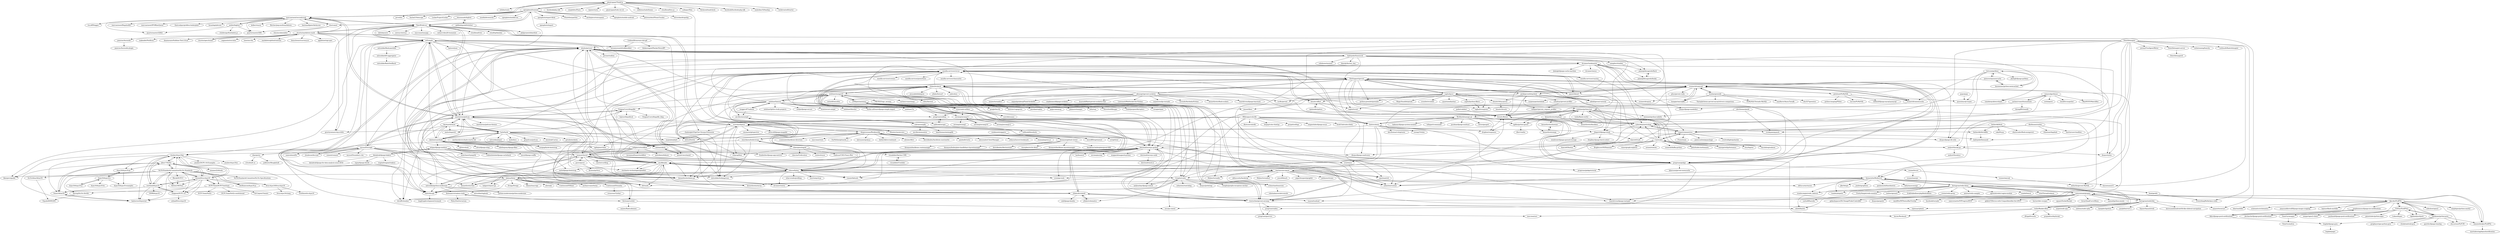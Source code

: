 digraph G {
"ginatrapani/ThinkUp" -> "retlehs/roots" ["e"=1]
"ginatrapani/ThinkUp" -> "openphoto/frontend"
"ginatrapani/ThinkUp" -> "marcoarment/secondcrack"
"ginatrapani/ThinkUp" -> "facebook/php-sdk" ["e"=1]
"ginatrapani/ThinkUp" -> "simplebits/Pears" ["e"=1]
"ginatrapani/ThinkUp" -> "rigoneri/syte" ["e"=1]
"ginatrapani/ThinkUp" -> "ginatrapani/todo.txt-cli" ["e"=1]
"ginatrapani/ThinkUp" -> "mojombo/jekyll" ["e"=1]
"ginatrapani/ThinkUp" -> "eddiemachado/bones" ["e"=1]
"ginatrapani/ThinkUp" -> "cloudhead/less.js" ["e"=1]
"ginatrapani/ThinkUp" -> "codeguy/Slim" ["e"=1]
"ginatrapani/ThinkUp" -> "Kicksend/mailcheck" ["e"=1]
"ginatrapani/ThinkUp" -> "facebook/facebook-php-sdk" ["e"=1]
"ginatrapani/ThinkUp" -> "malarkey/320andup" ["e"=1]
"ginatrapani/ThinkUp" -> "lockitron/selfstarter" ["e"=1]
"zedshaw/lamson" -> "kennethreitz/inbox.py" ["e"=1]
"zedshaw/lamson" -> "moggers87/salmon"
"zedshaw/lamson" -> "zedshaw/mongrel2"
"zedshaw/lamson" -> "zedshaw/python-lust"
"zedshaw/lamson" -> "zedshaw/Tir" ["e"=1]
"zedshaw/lamson" -> "zedshaw/lpthw-study-projects" ["e"=1]
"zedshaw/lamson" -> "carljm/django-secure" ["e"=1]
"zedshaw/lamson" -> "dcramer/taskmaster"
"zedshaw/lamson" -> "j2labs/brubeck"
"zedshaw/lamson" -> "aio-libs/aiosmtpd"
"zedshaw/lamson" -> "bcoe/secure-smtpd"
"zedshaw/lamson" -> "zedshaw/librelist"
"zedshaw/lamson" -> "EnigmaCurry/blogofile"
"zedshaw/lamson" -> "burke-software/django-simple-import" ["e"=1]
"zedshaw/lamson" -> "defnull/bottle" ["e"=1]
"tbranyen/github-viewer" -> "tbranyen/backbone.layoutmanager" ["e"=1]
"tbranyen/github-viewer" -> "backbone-boilerplate/grunt-bbb" ["e"=1]
"tbranyen/github-viewer" -> "tbranyen/backbone.routemanager" ["e"=1]
"tbranyen/github-viewer" -> "tbranyen/boilerplate-handlebars-layoutmanager"
"tbranyen/github-viewer" -> "derickbailey/bbclonemail" ["e"=1]
"tbranyen/github-viewer" -> "rmurphey/srchr-demo" ["e"=1]
"tbranyen/github-viewer" -> "dangrossman/Bookmarkly"
"cole/aiosmtplib" -> "aio-libs/aiosmtpd"
"cole/aiosmtplib" -> "bamthomas/aioimaplib"
"cole/aiosmtplib" -> "aio-libs/aiomonitor" ["e"=1]
"0x10cStandardsCommittee/0x10c-Standards" -> "jdiez17/0x42c"
"0x10cStandardsCommittee/0x10c-Standards" -> "krasin/llvm-dcpu16"
"0x10cStandardsCommittee/0x10c-Standards" -> "DCPUTeam/DCPUToolchain"
"0x10cStandardsCommittee/0x10c-Standards" -> "swetland/dcpu16"
"0x10cStandardsCommittee/0x10c-Standards" -> "badsector/dcpustud"
"0x10cStandardsCommittee/0x10c-Standards" -> "Noxer/AtlasOS"
"0x10cStandardsCommittee/0x10c-Standards" -> "0x10cStandardsCommittee/0x10c-Specifications"
"0x10cStandardsCommittee/0x10c-Standards" -> "Blecki/DCPUC"
"0x10cStandardsCommittee/0x10c-Standards" -> "mappum/DCPU-16"
"0x10cStandardsCommittee/0x10c-Standards" -> "kierenj/0x10c-DevKit"
"0x10cStandardsCommittee/0x10c-Standards" -> "jtauber/dcpu16py"
"0x10cStandardsCommittee/0x10c-Standards" -> "0x10cAtlas/AtlasOS"
"0x10cStandardsCommittee/0x10c-Standards" -> "llvm-dcpu16/llvm-dcpu16"
"0x10cStandardsCommittee/0x10c-Standards" -> "Rotten194/Tenc"
"0x10cStandardsCommittee/0x10c-Standards" -> "dwilliamson/dcpu16.js"
"abourget/gevent-socketio" -> "stephenmcd/django-socketio" ["e"=1]
"abourget/gevent-socketio" -> "kcarnold/flask-gevent-socketio-chat"
"abourget/gevent-socketio" -> "SiteSupport/gevent"
"abourget/gevent-socketio" -> "Lawouach/WebSocket-for-Python" ["e"=1]
"abourget/gevent-socketio" -> "mrjoes/sockjs-tornado" ["e"=1]
"abourget/gevent-socketio" -> "surfly/gevent" ["e"=1]
"abourget/gevent-socketio" -> "tavendo/AutobahnPython" ["e"=1]
"abourget/gevent-socketio" -> "kennethreitz/flask-sockets" ["e"=1]
"abourget/gevent-socketio" -> "traviscline/gevent-zeromq"
"abourget/gevent-socketio" -> "mozilla-services/circus"
"abourget/gevent-socketio" -> "toastdriven/django-haystack" ["e"=1]
"abourget/gevent-socketio" -> "mrjoes/tornadio2" ["e"=1]
"abourget/gevent-socketio" -> "toastdriven/django-tastypie" ["e"=1]
"abourget/gevent-socketio" -> "dotcloud/zerorpc-python"
"abourget/gevent-socketio" -> "miguelgrinberg/Flask-SocketIO" ["e"=1]
"kadirpekel/hammock" -> "jaimegildesagredo/finch"
"kadirpekel/hammock" -> "kadirpekel/komandr"
"kadirpekel/hammock" -> "alonho/pytrace"
"kadirpekel/hammock" -> "colinhowe/monner"
"kadirpekel/hammock" -> "samgiles/slumber"
"kadirpekel/hammock" -> "halst/schema"
"kadirpekel/hammock" -> "dstufft/slumber" ["e"=1]
"kadirpekel/hammock" -> "dnerdy/factory_boy" ["e"=1]
"kadirpekel/hammock" -> "litl/rauth" ["e"=1]
"kadirpekel/hammock" -> "dcramer/taskmaster"
"kadirpekel/hammock" -> "amitu/importd" ["e"=1]
"kadirpekel/hammock" -> "jaimegildesagredo/booby"
"kadirpekel/hammock" -> "tomekwojcik/envelopes" ["e"=1]
"NateW/obtvse" -> "gravityonmars/wp-svbtle" ["e"=1]
"NateW/obtvse" -> "orf/simple"
"NateW/obtvse" -> "marcoarment/secondcrack"
"NateW/obtvse" -> "dcurtis/markdown-mark"
"NateW/obtvse" -> "ametaireau/pelican"
"NateW/obtvse" -> "overshard/pinry"
"NateW/obtvse" -> "laktek/punch" ["e"=1]
"NateW/obtvse" -> "openphoto/frontend"
"NateW/obtvse" -> "bkeepers/gaskit" ["e"=1]
"NateW/obtvse" -> "newsyc/newsyc" ["e"=1]
"NateW/obtvse" -> "maccman/macgap" ["e"=1]
"NateW/obtvse" -> "milanvrekic/JS-humanize" ["e"=1]
"NateW/obtvse" -> "cloudhead/toto" ["e"=1]
"NateW/obtvse" -> "cloudfuji/kandan" ["e"=1]
"NateW/obtvse" -> "square/tesseract" ["e"=1]
"bdarnell/plop" -> "mozilla-services/circus"
"bdarnell/plop" -> "bos/statprof.py"
"bdarnell/plop" -> "Greplin/scales"
"bdarnell/plop" -> "alonho/pytrace"
"bdarnell/plop" -> "what-studio/profiling" ["e"=1]
"bdarnell/plop" -> "ronnix/fabtools" ["e"=1]
"bdarnell/plop" -> "amoffat/pbs"
"bdarnell/plop" -> "dcramer/sentry" ["e"=1]
"bdarnell/plop" -> "dotcloud/zerorpc-python"
"bdarnell/plop" -> "nvie/pip-tools" ["e"=1]
"bdarnell/plop" -> "kennethreitz/clint" ["e"=1]
"bdarnell/plop" -> "dabeaz/bitey"
"bdarnell/plop" -> "mitsuhiko/itsdangerous" ["e"=1]
"bdarnell/plop" -> "benoitc/flower"
"bdarnell/plop" -> "kennethreitz/inbox.py" ["e"=1]
"dabeaz/bitey" -> "alonho/pytrace"
"dabeaz/bitey" -> "halst/docopt"
"dabeaz/bitey" -> "amoffat/pbs"
"dabeaz/bitey" -> "llvmpy/llvmpy" ["e"=1]
"dabeaz/bitey" -> "bdarnell/plop"
"dabeaz/bitey" -> "kennethreitz/envoy" ["e"=1]
"dabeaz/bitey" -> "ContinuumIO/numba"
"dabeaz/bitey" -> "j2labs/dictshield"
"dabeaz/bitey" -> "halgari/clojure-py" ["e"=1]
"dabeaz/bitey" -> "kennethreitz/clint" ["e"=1]
"dabeaz/bitey" -> "lihaoyi/macropy" ["e"=1]
"dabeaz/bitey" -> "alex/rply" ["e"=1]
"dabeaz/bitey" -> "ContinuumIO/blaze" ["e"=1]
"dabeaz/bitey" -> "mitsuhiko/python-modernize"
"dabeaz/bitey" -> "zacharyvoase/teena"
"dotcloud/zerorpc-python" -> "traviscline/gevent-zeromq"
"dotcloud/zerorpc-python" -> "mozilla-services/circus"
"dotcloud/zerorpc-python" -> "dotcloud/zerorpc-node"
"dotcloud/zerorpc-python" -> "amoffat/pbs"
"dotcloud/zerorpc-python" -> "SiteSupport/gevent"
"dotcloud/zerorpc-python" -> "zeromq/pyzmq" ["e"=1]
"dotcloud/zerorpc-python" -> "sebastien/cuisine" ["e"=1]
"dotcloud/zerorpc-python" -> "progrium/ginkgo"
"dotcloud/zerorpc-python" -> "dcramer/sentry" ["e"=1]
"dotcloud/zerorpc-python" -> "msgpack/msgpack-python" ["e"=1]
"dotcloud/zerorpc-python" -> "ha/doozerd" ["e"=1]
"dotcloud/zerorpc-python" -> "litl/rauth" ["e"=1]
"dotcloud/zerorpc-python" -> "seomoz/shovel"
"dotcloud/zerorpc-python" -> "bdarnell/plop"
"dotcloud/zerorpc-python" -> "kennethreitz/envoy" ["e"=1]
"alonho/pytrace" -> "dabeaz/bitey"
"alonho/pytrace" -> "amoffat/pbs"
"alonho/pytrace" -> "halst/docopt"
"alonho/pytrace" -> "Greplin/scales"
"alonho/pytrace" -> "bdarnell/plop"
"alonho/pytrace" -> "benoitc/flower"
"alonho/pytrace" -> "mitsuhiko/python-modernize"
"alonho/pytrace" -> "cyberdelia/metrology"
"alonho/pytrace" -> "kadirpekel/hammock"
"alonho/pytrace" -> "nvie/times"
"alonho/pytrace" -> "perone/stallion"
"alonho/pytrace" -> "mitsuhiko/itsdangerous" ["e"=1]
"alonho/pytrace" -> "halst/schema"
"alonho/pytrace" -> "orf/simple"
"alonho/pytrace" -> "dstufft/slumber" ["e"=1]
"mitsuhiko/python-modernize" -> "seomoz/shovel"
"mitsuhiko/python-modernize" -> "python-modernize/python-modernize"
"mitsuhiko/python-modernize" -> "alonho/pytrace"
"mitsuhiko/python-modernize" -> "j2labs/dictshield"
"mitsuhiko/python-modernize" -> "mozilla-services/circus"
"mitsuhiko/python-modernize" -> "mitsuhiko/logbook" ["e"=1]
"mitsuhiko/python-modernize" -> "fireteam/virtualenv-tools"
"mitsuhiko/python-modernize" -> "halst/docopt"
"podio/valideer" -> "benoitc/flower"
"jtwaleson/decrypt" -> "myusuf3/octogit"
"ametaireau/pelican" -> "ametaireau/pelican-themes"
"ametaireau/pelican" -> "lakshmivyas/hyde"
"ametaireau/pelican" -> "hyde/hyde"
"ametaireau/pelican" -> "ralsina/nikola"
"ametaireau/pelican" -> "Anomareh/mynt"
"ametaireau/pelican" -> "kennethreitz/inbox.py" ["e"=1]
"ametaireau/pelican" -> "EnigmaCurry/blogofile"
"ametaireau/pelican" -> "marcoarment/secondcrack"
"ametaireau/pelican" -> "orf/simple"
"ametaireau/pelican" -> "NateW/obtvse"
"ametaireau/pelican" -> "amoffat/pbs"
"ametaireau/pelican" -> "myusuf3/octogit"
"ametaireau/pelican" -> "sebastien/cuisine" ["e"=1]
"ametaireau/pelican" -> "j2labs/brubeck"
"ametaireau/pelican" -> "litl/rauth" ["e"=1]
"overshard/pinry" -> "rthprog/fixie" ["e"=1]
"overshard/pinry" -> "tlhunter/neoinvoice"
"overshard/pinry" -> "dangrossman/Bookmarkly"
"overshard/pinry" -> "NateW/obtvse"
"overshard/pinry" -> "zmoazeni/gitspective"
"overshard/pinry" -> "kennethreitz/inbox.py" ["e"=1]
"overshard/pinry" -> "gravityonmars/wp-svbtle" ["e"=1]
"overshard/pinry" -> "heroic/Rucksack" ["e"=1]
"overshard/pinry" -> "mdipierro/workflow"
"overshard/pinry" -> "chadselph/OOptOut-Chrome-Extension" ["e"=1]
"overshard/pinry" -> "jdriscoll/django-imagekit" ["e"=1]
"hyde/hyde" -> "lakshmivyas/hyde"
"hyde/hyde" -> "ametaireau/pelican"
"hyde/hyde" -> "getpelican/pelican" ["e"=1]
"hyde/hyde" -> "Anomareh/mynt"
"hyde/hyde" -> "koenbok/Cactus" ["e"=1]
"hyde/hyde" -> "getnikola/nikola" ["e"=1]
"hyde/hyde" -> "auzigog/hyde-bootstrap"
"hyde/hyde" -> "merlinrebrovic/hyde-starter-kit"
"hyde/hyde" -> "mitsuhiko/jinja2" ["e"=1]
"hyde/hyde" -> "hyde/docs"
"hyde/hyde" -> "EnigmaCurry/blogofile"
"hyde/hyde" -> "mojombo/jekyll" ["e"=1]
"hyde/hyde" -> "toastdriven/django-tastypie" ["e"=1]
"hyde/hyde" -> "kennethreitz/inbox.py" ["e"=1]
"hyde/hyde" -> "defnull/bottle" ["e"=1]
"pinterest/pymemcache" -> "linsomniac/python-memcached"
"pinterest/pymemcache" -> "lericson/pylibmc"
"pinterest/pymemcache" -> "esnme/ultramysql"
"250bpm/nanomsg" -> "crossroads-io/libxs"
"250bpm/nanomsg" -> "kentonv/capnproto" ["e"=1]
"250bpm/nanomsg" -> "zedshaw/mongrel2"
"250bpm/nanomsg" -> "dotcloud/zerorpc-python"
"250bpm/nanomsg" -> "pmwkaa/sophia" ["e"=1]
"250bpm/nanomsg" -> "op/go-nanomsg" ["e"=1]
"250bpm/nanomsg" -> "gdamore/mangos" ["e"=1]
"250bpm/nanomsg" -> "bitly/nsq" ["e"=1]
"250bpm/nanomsg" -> "sustrik/xsnano"
"250bpm/nanomsg" -> "Neverlord/libcppa" ["e"=1]
"250bpm/nanomsg" -> "fsaintjacques/disruptor--" ["e"=1]
"250bpm/nanomsg" -> "progrium/nullmq"
"250bpm/nanomsg" -> "cocagne/zpax" ["e"=1]
"250bpm/nanomsg" -> "joyent/libuv" ["e"=1]
"250bpm/nanomsg" -> "google/lmctfy" ["e"=1]
"Cue/scales" -> "andyet/thoonk.py"
"Cue/scales" -> "cyberdelia/metrology"
"Cue/scales" -> "import/simmetrica"
"Cue/scales" -> "omergertel/pyformance"
"Cue/scales" -> "lincolnloop/salmon" ["e"=1]
"Cue/scales" -> "etsy/logster" ["e"=1]
"Cue/scales" -> "zedshaw/python-lust"
"Cue/scales" -> "BrightcoveOS/Diamond" ["e"=1]
"Cue/scales" -> "vimeo/graph-explorer" ["e"=1]
"Cue/scales" -> "mozilla-services/circus"
"Cue/scales" -> "armon/statsite" ["e"=1]
"Cue/scales" -> "mumrah/kafka-python" ["e"=1]
"Cue/scales" -> "dotcloud/zerorpc-python"
"Cue/scales" -> "peterhudec/authomatic" ["e"=1]
"Cue/scales" -> "bdarnell/plop"
"posativ/acrylamid" -> "ralsina/nikola"
"posativ/acrylamid" -> "EnigmaCurry/blogofile"
"import/simmetrica" -> "cyberdelia/metrology"
"import/simmetrica" -> "evolvedlight/pydashie" ["e"=1]
"import/simmetrica" -> "Fluxx/exam" ["e"=1]
"import/simmetrica" -> "jamescasbon/pypackage"
"import/simmetrica" -> "kadirpekel/komandr"
"import/simmetrica" -> "Cue/scales"
"mozilla-services/vaurien" -> "mozilla-services/circus"
"mozilla-services/vaurien" -> "cyberdelia/metrology"
"aio-libs/aiosmtpd" -> "cole/aiosmtplib"
"saghul/pyuv" -> "saghul/evergreen"
"saghul/pyuv" -> "saghul/uvent"
"saghul/pyuv" -> "esnme/ultramysql"
"saghul/pyuv" -> "SiteSupport/gevent"
"saghul/pyuv" -> "mopemope/meinheld" ["e"=1]
"saghul/pyuv" -> "joyent/libuv" ["e"=1]
"saghul/pyuv" -> "benoitc/http-parser"
"saghul/pyuv" -> "saghul/python-fibers"
"saghul/pyuv" -> "esnme/ultramemcache"
"saghul/pyuv" -> "MagicStack/httptools" ["e"=1]
"saghul/pyuv" -> "benoitc/offset"
"saghul/pyuv" -> "python-greenlet/greenlet" ["e"=1]
"saghul/pyuv" -> "eventlet/eventlet" ["e"=1]
"saghul/pyuv" -> "esnme/ultrajson" ["e"=1]
"saghul/pyuv" -> "quantmind/pulsar" ["e"=1]
"dcpu16/dcpu16-js" -> "dcpu16/dcpu16-c"
"mappum/DCPU-16" -> "swetland/dcpu16"
"mappum/DCPU-16" -> "arbaal/llvm-dcpu16"
"swetland/dcpu16" -> "jtauber/dcpu16py"
"swetland/dcpu16" -> "mappum/DCPU-16"
"swetland/dcpu16" -> "krasin/llvm-dcpu16"
"swetland/dcpu16" -> "jdiez17/0x42c"
"swetland/dcpu16" -> "10098/dcpu16"
"swetland/dcpu16" -> "Noxer/AtlasOS"
"swetland/dcpu16" -> "0x10cStandardsCommittee/0x10c-Standards"
"swetland/dcpu16" -> "badsector/dcpustud"
"goblindegook/littlefoot" -> "philgruneich/barefoot"
"goblindegook/littlefoot" -> "lemonmade/bigfoot"
"stephenmuss/django-ios-notifications" -> "jleclanche/django-push-notifications" ["e"=1]
"stephenmuss/django-ios-notifications" -> "Adys/django-push-notifications"
"Greplin/scales" -> "disqus/porkchop"
"Greplin/scales" -> "andymckay/django-statsd" ["e"=1]
"Greplin/scales" -> "Greplin/greplin-exception-catcher"
"Greplin/scales" -> "schmichael/mmstats"
"Greplin/scales" -> "sivy/py-statsd" ["e"=1]
"Greplin/scales" -> "halst/docopt"
"Greplin/scales" -> "benoitc/flower"
"Greplin/scales" -> "sebastien/watchdog" ["e"=1]
"0x10cAtlas/AtlasOS" -> "EqualizR/DEQOS"
"amoffat/pbs" -> "kennethreitz/envoy" ["e"=1]
"amoffat/pbs" -> "alonho/pytrace"
"amoffat/pbs" -> "seomoz/shovel"
"amoffat/pbs" -> "kennethreitz/clint" ["e"=1]
"amoffat/pbs" -> "dotcloud/zerorpc-python"
"amoffat/pbs" -> "halst/docopt"
"amoffat/pbs" -> "sebastien/cuisine" ["e"=1]
"amoffat/pbs" -> "Greplin/scales"
"amoffat/pbs" -> "mozilla-services/circus"
"amoffat/pbs" -> "litl/rauth" ["e"=1]
"amoffat/pbs" -> "bdarnell/plop"
"amoffat/pbs" -> "martinrusev/amon"
"amoffat/pbs" -> "stochastic-technologies/goatfish"
"amoffat/pbs" -> "earle/django-bootstrap" ["e"=1]
"amoffat/pbs" -> "dabeaz/bitey"
"martinrusev/amon" -> "kumarnitin/RedisLive"
"martinrusev/amon" -> "paperlesspost/graphiti" ["e"=1]
"martinrusev/amon" -> "joelmoss/strano" ["e"=1]
"martinrusev/amon" -> "Greplin/scales"
"martinrusev/amon" -> "dstufft/slumber" ["e"=1]
"martinrusev/amon" -> "obfuscurity/backstop" ["e"=1]
"martinrusev/amon" -> "amoffat/pbs"
"martinrusev/amon" -> "obfuscurity/tasseo" ["e"=1]
"martinrusev/amon" -> "bkeepers/gaskit" ["e"=1]
"martinrusev/amon" -> "import/simmetrica"
"martinrusev/amon" -> "MrJoes/tornadio2" ["e"=1]
"martinrusev/amon" -> "epio/mantrid"
"martinrusev/amon" -> "MrJoes/tornadio" ["e"=1]
"martinrusev/amon" -> "jsocol/bleach" ["e"=1]
"martinrusev/amon" -> "ripienaar/gdash" ["e"=1]
"mdipierro/workflow" -> "amoffat/pbs"
"mdipierro/workflow" -> "seomoz/shovel"
"mdipierro/workflow" -> "peterkeen/dokuen" ["e"=1]
"mdipierro/workflow" -> "fireteam/curlish"
"mdipierro/workflow" -> "jtauber/dcpu16py"
"mdipierro/workflow" -> "kennethreitz/inbox.py" ["e"=1]
"mdipierro/workflow" -> "overshard/pinry"
"mdipierro/workflow" -> "inveniosoftware/workflow"
"myusuf3/octogit" -> "samirahmed/fu"
"myusuf3/octogit" -> "ametaireau/pelican"
"myusuf3/octogit" -> "cement/cement"
"myusuf3/octogit" -> "kennethreitz/inbox.py" ["e"=1]
"myusuf3/octogit" -> "alonho/pytrace"
"myusuf3/octogit" -> "jtwaleson/decrypt"
"myusuf3/octogit" -> "idan/gistio"
"myusuf3/octogit" -> "amoffat/pbs"
"myusuf3/octogit" -> "kennethreitz/clint" ["e"=1]
"myusuf3/octogit" -> "orf/simple"
"myusuf3/octogit" -> "bkeepers/gaskit" ["e"=1]
"myusuf3/octogit" -> "seomoz/shovel"
"myusuf3/octogit" -> "myusuf3/numbers.vim" ["e"=1]
"myusuf3/octogit" -> "mitsuhiko/itsdangerous" ["e"=1]
"esnme/ultramemcache" -> "esnme/ultramysql"
"esnme/ultramemcache" -> "disqus/django-modeldict" ["e"=1]
"lericson/pylibmc" -> "linsomniac/python-memcached"
"lericson/pylibmc" -> "jbalogh/django-pylibmc"
"lericson/pylibmc" -> "quora/mysql-ctypes"
"lericson/pylibmc" -> "esnme/ultramemcache"
"lericson/pylibmc" -> "pinterest/pymemcache"
"lericson/pylibmc" -> "disqus/django-db-utils" ["e"=1]
"linsomniac/python-memcached" -> "lericson/pylibmc"
"linsomniac/python-memcached" -> "pinterest/pymemcache"
"sreeix/redis-proxy" -> "carlos8f/haredis"
"dcpu16/dcpu16-c" -> "dcpu16/dcpu16-hs"
"dcpu16/dcpu16-c" -> "dcpu16/dcpu16-examples"
"dcpu16/dcpu16-c" -> "dcpu16/dcpu16-py"
"dcpu16/dcpu16-c" -> "dcpu16/dcpu16-js"
"robertpiira/ingrid" -> "emorikawa/boilerstrap"
"robertpiira/ingrid" -> "cbavota/Gridiculous"
"robertpiira/ingrid" -> "rthprog/fixie" ["e"=1]
"robertpiira/ingrid" -> "rezitech/syze"
"robertpiira/ingrid" -> "visualidiot/Anchor-CMS"
"robertpiira/ingrid" -> "vladocar/CSS3-Fancy-Box"
"Pr0Ger/PyAPNs2" -> "djacobs/PyAPNs"
"Pr0Ger/PyAPNs2" -> "dgilland/pushjack"
"Pr0Ger/PyAPNs2" -> "genesluder/python-apns"
"Pr0Ger/PyAPNs2" -> "Lukasa/hyper" ["e"=1]
"Pr0Ger/PyAPNs2" -> "oeegor/apns2-client"
"Pr0Ger/PyAPNs2" -> "Fatal1ty/aioapns"
"Pr0Ger/PyAPNs2" -> "geeknam/python-gcm"
"Pr0Ger/PyAPNs2" -> "jazzband/django-push-notifications" ["e"=1]
"djacobs/PyAPNs" -> "samuraisam/pyapns"
"djacobs/PyAPNs" -> "geeknam/python-gcm"
"djacobs/PyAPNs" -> "Pr0Ger/PyAPNs2"
"djacobs/PyAPNs" -> "jleclanche/django-push-notifications" ["e"=1]
"djacobs/PyAPNs" -> "dgilland/pushjack"
"djacobs/PyAPNs" -> "stephenmuss/django-ios-notifications"
"djacobs/PyAPNs" -> "olucurious/PyFCM" ["e"=1]
"djacobs/PyAPNs" -> "sideshow/apns2" ["e"=1]
"djacobs/PyAPNs" -> "simplegeo/python-oauth2" ["e"=1]
"djacobs/PyAPNs" -> "simonwhitaker/PyAPNs"
"djacobs/PyAPNs" -> "idan/oauthlib" ["e"=1]
"djacobs/PyAPNs" -> "schematics/schematics" ["e"=1]
"djacobs/PyAPNs" -> "jonasundderwolf/django-image-cropping" ["e"=1]
"djacobs/PyAPNs" -> "Adys/django-push-notifications"
"djacobs/PyAPNs" -> "lepture/flask-oauthlib" ["e"=1]
"samuraisam/pyapns" -> "djacobs/PyAPNs"
"samuraisam/pyapns" -> "simonwhitaker/PyAPNs"
"samuraisam/pyapns" -> "Instagram/node2dm"
"samuraisam/pyapns" -> "levey/QuadCurveMenu" ["e"=1]
"samuraisam/pyapns" -> "samuel/python-munin" ["e"=1]
"samuraisam/pyapns" -> "Instagram/redis-faina"
"samuraisam/pyapns" -> "toastdriven/django-tastypie" ["e"=1]
"samuraisam/pyapns" -> "gobackspaces/DLCImagePickerController" ["e"=1]
"samuraisam/pyapns" -> "disqus/gargoyle" ["e"=1]
"samuraisam/pyapns" -> "myell0w/MTStatusBarOverlay" ["e"=1]
"samuraisam/pyapns" -> "facebook/tornado" ["e"=1]
"samuraisam/pyapns" -> "samvermette/SVProgressHUD" ["e"=1]
"samuraisam/pyapns" -> "gekitz/UIDevice-with-UniqueIdentifier-for-iOS-5" ["e"=1]
"samuraisam/pyapns" -> "boctor/idev-recipes" ["e"=1]
"samuraisam/pyapns" -> "square/SocketRocket" ["e"=1]
"benoitc/offset" -> "benoitc/flower"
"benoitc/offset" -> "mozilla-services/circus"
"benoitc/offset" -> "rgalanakis/goless"
"benoitc/offset" -> "saghul/uvent"
"marcoarment/secondcrack" -> "NateW/obtvse"
"marcoarment/secondcrack" -> "kolber/stacey" ["e"=1]
"marcoarment/secondcrack" -> "fletcher/peg-multimarkdown" ["e"=1]
"marcoarment/secondcrack" -> "ametaireau/pelican"
"marcoarment/secondcrack" -> "bastianallgeier/kirbycms" ["e"=1]
"marcoarment/secondcrack" -> "pxldot/bigfoot"
"marcoarment/secondcrack" -> "cliss/camel"
"marcoarment/secondcrack" -> "ttscoff/Slogger" ["e"=1]
"marcoarment/secondcrack" -> "quartermaster/DB5" ["e"=1]
"marcoarment/secondcrack" -> "quartermaster/QSKit" ["e"=1]
"marcoarment/secondcrack" -> "marcoarment/BugshotKit" ["e"=1]
"marcoarment/secondcrack" -> "marcoarment/IPOfflineQueue" ["e"=1]
"marcoarment/secondcrack" -> "ginatrapani/ThinkUp"
"marcoarment/secondcrack" -> "thatcoolguy/gridless-boilerplate" ["e"=1]
"marcoarment/secondcrack" -> "farazdagi/phrozn" ["e"=1]
"dangrossman/Bookmarkly" -> "tbranyen/github-viewer"
"dangrossman/Bookmarkly" -> "yhbyun/laravel-bookmark"
"dangrossman/Bookmarkly" -> "emorikawa/boilerstrap"
"dangrossman/Bookmarkly" -> "hswolff/forgetmenot"
"dangrossman/Bookmarkly" -> "shama/jmpress.js" ["e"=1]
"dangrossman/Bookmarkly" -> "ccoenraets/backbone-directory" ["e"=1]
"dangrossman/Bookmarkly" -> "overshard/pinry"
"dangrossman/Bookmarkly" -> "maccman/stylo" ["e"=1]
"dangrossman/Bookmarkly" -> "FarMcKon/gitmarks_2" ["e"=1]
"dangrossman/Bookmarkly" -> "katsuyan/speak.js" ["e"=1]
"dangrossman/Bookmarkly" -> "fatiherikli/scrumboard" ["e"=1]
"dangrossman/Bookmarkly" -> "alexmic/filtrr" ["e"=1]
"dangrossman/Bookmarkly" -> "derickbailey/backbone.marionette" ["e"=1]
"dangrossman/Bookmarkly" -> "paulmillr/ostio" ["e"=1]
"dangrossman/Bookmarkly" -> "alessioalex/ClientManager" ["e"=1]
"openphoto/frontend" -> "openphoto/mobile-ios"
"openphoto/frontend" -> "ginatrapani/ThinkUp"
"openphoto/frontend" -> "NateW/obtvse"
"openphoto/frontend" -> "mozilla/browserid" ["e"=1]
"openphoto/frontend" -> "marcoarment/secondcrack"
"openphoto/frontend" -> "Pita/etherpad-lite" ["e"=1]
"openphoto/frontend" -> "anchepiece/statuspanic" ["e"=1]
"openphoto/frontend" -> "openphoto/mobile-android"
"openphoto/frontend" -> "petewarden/iPhoneTracker" ["e"=1]
"openphoto/frontend" -> "driverdan/dropship" ["e"=1]
"openphoto/frontend" -> "openphoto/export-flickr"
"openphoto/frontend" -> "javve/list" ["e"=1]
"openphoto/frontend" -> "ametaireau/pelican"
"openphoto/frontend" -> "SachaG/Telescope" ["e"=1]
"openphoto/frontend" -> "LockerProject/Locker" ["e"=1]
"tlhunter/neoinvoice" -> "overshard/pinry"
"tlhunter/neoinvoice" -> "ryt/githtml"
"twilio/BankersBox" -> "d0ugal/locache" ["e"=1]
"twilio/BankersBox" -> "maccman/ace" ["e"=1]
"twilio/BankersBox" -> "kumarnitin/RedisLive"
"twilio/BankersBox" -> "propublica/daybreak"
"twilio/BankersBox" -> "heroic/Rucksack" ["e"=1]
"moggers87/salmon" -> "aio-libs/aiosmtpd"
"moggers87/salmon" -> "zedshaw/lamson"
"zedshaw/mongrel2" -> "zedshaw/Tir" ["e"=1]
"zedshaw/mongrel2" -> "j2labs/brubeck"
"zedshaw/mongrel2" -> "progrium/nullmq"
"zedshaw/mongrel2" -> "FRiCKLE/ngx_zeromq" ["e"=1]
"zedshaw/mongrel2" -> "dotcloud/zerorpc-python"
"zedshaw/mongrel2" -> "zacharyvoase/zmqc"
"zedshaw/mongrel2" -> "j2labs/dictshield"
"zedshaw/mongrel2" -> "zedshaw/lamson"
"zedshaw/mongrel2" -> "zeromq/zeromq2-1"
"zedshaw/mongrel2" -> "thatch45/salt"
"zedshaw/mongrel2" -> "robey/kestrel" ["e"=1]
"zedshaw/mongrel2" -> "traviscline/gevent-zeromq"
"zedshaw/mongrel2" -> "250bpm/nanomsg"
"zedshaw/mongrel2" -> "crossroads-io/libxs"
"zedshaw/mongrel2" -> "ostinelli/misultin" ["e"=1]
"Instagram/node2dm" -> "samuraisam/pyapns"
"Instagram/node2dm" -> "argon/node-apn" ["e"=1]
"Instagram/node2dm" -> "Instagram/redis-faina"
"Instagram/node2dm" -> "square/tesseract" ["e"=1]
"Instagram/node2dm" -> "ripienaar/gdash" ["e"=1]
"Instagram/node2dm" -> "twilio/BankersBox"
"Instagram/node2dm" -> "indutny/node-spdy" ["e"=1]
"Instagram/node2dm" -> "kaeppler/ignition" ["e"=1]
"Instagram/node2dm" -> "purplefox/vert.x" ["e"=1]
"Instagram/node2dm" -> "SquareSquash/web" ["e"=1]
"Instagram/node2dm" -> "korovyansk/android-fb-like-slideout-navigation" ["e"=1]
"benoitc/flower" -> "cyberdelia/metrology"
"benoitc/flower" -> "progrium/ginkgo"
"tailhook/zerogw" -> "progrium/nullmq"
"tailhook/zerogw" -> "tailhook/libwebsite"
"douban/greenify" -> "esnme/ultramysql"
"douban/greenify" -> "hongqn/umysqldb"
"douban/greenify" -> "Tin/sqlalchemy-gevent-mysql-drivers-comparison"
"douban/greenify" -> "PyMySQL/Tornado-MySQL" ["e"=1]
"douban/greenify" -> "mayflaver/AsyncTorndb" ["e"=1]
"douban/greenify" -> "zhu327/greentor" ["e"=1]
"fireteam/virtualenv-tools" -> "fireteam/curlish"
"fireteam/virtualenv-tools" -> "PolicyStat/terrarium" ["e"=1]
"rgalanakis/goless" -> "benoitc/offset"
"zedshaw/python-lust" -> "cyberdelia/metrology"
"zedshaw/python-lust" -> "benoitc/flower"
"zedshaw/python-lust" -> "waawal/undead" ["e"=1]
"zedshaw/python-lust" -> "Birdback/manage.py"
"zedshaw/python-lust" -> "xgdlm/python-goose"
"zedshaw/python-lust" -> "kennethreitz/elephant"
"zedshaw/python-lust" -> "lincolnloop/salmon" ["e"=1]
"zedshaw/python-lust" -> "import/simmetrica"
"zedshaw/python-lust" -> "progrium/ginkgo"
"zedshaw/python-lust" -> "sebastien/cuisine" ["e"=1]
"zedshaw/python-lust" -> "dropbox/responses" ["e"=1]
"zedshaw/python-lust" -> "eyeseast/python-tablefu"
"zedshaw/python-lust" -> "twilio/flask-restful" ["e"=1]
"zedshaw/python-lust" -> "kennethreitz/envoy" ["e"=1]
"zedshaw/python-lust" -> "Cue/scales"
"Birdback/manage.py" -> "zedshaw/python-lust"
"Birdback/manage.py" -> "halst/schema"
"Birdback/manage.py" -> "tellapart/commandr"
"Birdback/manage.py" -> "jacobian/django-multiurl" ["e"=1]
"Birdback/manage.py" -> "xgdlm/python-goose"
"Birdback/manage.py" -> "cyberdelia/metrology"
"Birdback/manage.py" -> "chriso/gauged" ["e"=1]
"Birdback/manage.py" -> "dropbox/responses" ["e"=1]
"Birdback/manage.py" -> "mozilla-services/circus"
"Birdback/manage.py" -> "hakanzy/django-system-monitor" ["e"=1]
"Birdback/manage.py" -> "fatiherikli/dictdiffer"
"Birdback/manage.py" -> "disqus/django-mailviews" ["e"=1]
"jamwt/diesel" -> "j2labs/brubeck"
"jamwt/diesel" -> "progrium/ginkgo"
"jamwt/diesel" -> "mozilla-services/circus"
"srlindsay/gevent-profiler" -> "tellapart/gevent_request_profiler"
"traviscline/gevent-zeromq" -> "progrium/raiden"
"traviscline/gevent-zeromq" -> "SiteSupport/gevent"
"traviscline/gevent-zeromq" -> "progrium/gservice"
"traviscline/gevent-zeromq" -> "sdiehl/kaylee"
"traviscline/gevent-zeromq" -> "dotcloud/zerorpc-python"
"traviscline/gevent-zeromq" -> "j2labs/dictshield"
"traviscline/gevent-zeromq" -> "j2labs/brubeck"
"seomoz/shovel" -> "paver/paver"
"seomoz/shovel" -> "amoffat/pbs"
"seomoz/shovel" -> "mitsuhiko/python-modernize"
"seomoz/shovel" -> "sebastien/cuisine" ["e"=1]
"seomoz/shovel" -> "nvie/times"
"seomoz/shovel" -> "j2labs/dictshield"
"seomoz/shovel" -> "dotcloud/zerorpc-python"
"seomoz/shovel" -> "halst/docopt"
"seomoz/shovel" -> "ronnix/fabtools" ["e"=1]
"seomoz/shovel" -> "alonho/pytrace"
"seomoz/shovel" -> "kennethreitz/inbox.py" ["e"=1]
"seomoz/shovel" -> "progrium/ginkgo"
"seomoz/shovel" -> "mozilla-services/circus"
"seomoz/shovel" -> "halgari/clojure-py" ["e"=1]
"seomoz/shovel" -> "clarete/curdling" ["e"=1]
"hongqn/umysqldb" -> "esnme/ultramysql"
"saghul/python-fibers" -> "saghul/evergreen"
"progrium/ginkgo" -> "progrium/ginkgotutorial"
"progrium/ginkgo" -> "benoitc/flower"
"progrium/ginkgo" -> "dcramer/taskmaster"
"progrium/ginkgo" -> "progrium/raiden"
"progrium/ginkgo" -> "esnme/locust"
"progrium/ginkgo" -> "hjlarsson/gevent-memcache"
"progrium/ginkgo" -> "schmichael/mmstats"
"progrium/ginkgo" -> "SiteSupport/gevent"
"Instagram/redis-faina" -> "kumarnitin/RedisLive"
"Instagram/redis-faina" -> "antirez/redis-sampler" ["e"=1]
"Instagram/redis-faina" -> "agentzh/redis2-nginx-module" ["e"=1]
"Instagram/redis-faina" -> "steelThread/redmon" ["e"=1]
"Instagram/redis-faina" -> "noahhl/batsd" ["e"=1]
"Instagram/redis-faina" -> "PrettySimple/redis-monitor"
"Instagram/redis-faina" -> "samuraisam/pyapns"
"Instagram/redis-faina" -> "Instagram/node2dm"
"Instagram/redis-faina" -> "ryanlecompte/redis_failover" ["e"=1]
"Instagram/redis-faina" -> "tumblr/jetpants" ["e"=1]
"Instagram/redis-faina" -> "twitter/gizzard" ["e"=1]
"Instagram/redis-faina" -> "doat/geodis"
"Instagram/redis-faina" -> "sivy/py-statsd" ["e"=1]
"Instagram/redis-faina" -> "ErikDubbelboer/phpRedisAdmin" ["e"=1]
"Instagram/redis-faina" -> "sreeix/redis-proxy"
"gwik/geventhttpclient" -> "esnme/ultramysql"
"gwik/geventhttpclient" -> "SiteSupport/gevent"
"gwik/geventhttpclient" -> "traviscline/gevent-zeromq"
"gwik/geventhttpclient" -> "benoitc/flower"
"gwik/geventhttpclient" -> "tellapart/gevent_request_profiler"
"gwik/geventhttpclient" -> "srlindsay/gevent-profiler"
"gwik/geventhttpclient" -> "surfly/gevent" ["e"=1]
"gwik/geventhttpclient" -> "progrium/ginkgo"
"gwik/geventhttpclient" -> "benoitc/http-parser"
"gwik/geventhttpclient" -> "sdiehl/gevent-tutorial"
"mtigas/django-medusa" -> "datadesk/django-bakery"
"mtigas/django-medusa" -> "disqus/django-mailviews" ["e"=1]
"mtigas/django-medusa" -> "frankwiles/django-app-metrics" ["e"=1]
"mtigas/django-medusa" -> "codeinthehole/django-cacheback" ["e"=1]
"mtigas/django-medusa" -> "jsocol/django-waffle" ["e"=1]
"mtigas/django-medusa" -> "mintchaos/typogrify"
"jdiez17/0x42c" -> "Noxer/AtlasOS"
"jdiez17/0x42c" -> "krasin/llvm-dcpu16"
"jdiez17/0x42c" -> "noname22/dtools"
"jdiez17/0x42c" -> "badsector/dcpustud"
"jdiez17/0x42c" -> "0x10cStandardsCommittee/0x10c-Standards"
"jdiez17/0x42c" -> "dcpu16/dcpu16-py"
"jdiez17/0x42c" -> "jtauber/dcpu16py"
"krasin/llvm-dcpu16" -> "jdiez17/0x42c"
"krasin/llvm-dcpu16" -> "DCPUTeam/DCPUToolchain"
"krasin/llvm-dcpu16" -> "swetland/dcpu16"
"krasin/llvm-dcpu16" -> "Noxer/AtlasOS"
"krasin/llvm-dcpu16" -> "0x10cStandardsCommittee/0x10c-Standards"
"krasin/llvm-dcpu16" -> "badsector/dcpustud"
"krasin/llvm-dcpu16" -> "jtauber/dcpu16py"
"krasin/llvm-dcpu16" -> "Rotten194/Tenc"
"krasin/llvm-dcpu16" -> "mappum/DCPU-16"
"krasin/llvm-dcpu16" -> "dwilliamson/dcpu16.js"
"krasin/llvm-dcpu16" -> "llvm-dcpu16/llvm-dcpu16"
"dhellmann/smiley" -> "viveksjain/pypush"
"dhellmann/smiley" -> "import/simmetrica"
"dhellmann/smiley" -> "martinrusev/mailbox" ["e"=1]
"dhellmann/smiley" -> "tthieman/dagobah" ["e"=1]
"ralsina/nikola" -> "ametaireau/pelican"
"ralsina/nikola" -> "posativ/acrylamid"
"ralsina/nikola" -> "lakshmivyas/hyde"
"geeknam/python-gcm" -> "djacobs/PyAPNs"
"geeknam/python-gcm" -> "bogdal/django-gcm"
"geeknam/python-gcm" -> "gregbayer/gae-python-gcm"
"geeknam/python-gcm" -> "Pr0Ger/PyAPNs2"
"geeknam/python-gcm" -> "chiuki/android-gcm"
"geeknam/python-gcm" -> "simonwhitaker/PyAPNs"
"geeknam/python-gcm" -> "olucurious/PyFCM" ["e"=1]
"geeknam/python-gcm" -> "garethr/django-timelog" ["e"=1]
"kumarnitin/RedisLive" -> "Instagram/redis-faina"
"kumarnitin/RedisLive" -> "ryanlecompte/redis_failover" ["e"=1]
"kumarnitin/RedisLive" -> "sebastien/cuisine" ["e"=1]
"kumarnitin/RedisLive" -> "martinrusev/amon"
"kumarnitin/RedisLive" -> "steelThread/redmon" ["e"=1]
"kumarnitin/RedisLive" -> "tumblr/jetpants" ["e"=1]
"kumarnitin/RedisLive" -> "jondot/graphene" ["e"=1]
"kumarnitin/RedisLive" -> "obfuscurity/tasseo" ["e"=1]
"kumarnitin/RedisLive" -> "dcramer/sentry" ["e"=1]
"kumarnitin/RedisLive" -> "paulasmuth/fnordmetric" ["e"=1]
"kumarnitin/RedisLive" -> "litl/rauth" ["e"=1]
"kumarnitin/RedisLive" -> "twilio/BankersBox"
"kumarnitin/RedisLive" -> "bitly/asyncmongo" ["e"=1]
"kumarnitin/RedisLive" -> "jkbr/httpie" ["e"=1]
"kumarnitin/RedisLive" -> "heynemann/r3"
"mozilla-services/circus" -> "mozilla-services/chaussette"
"mozilla-services/circus" -> "dotcloud/zerorpc-python"
"mozilla-services/circus" -> "ronnix/fabtools" ["e"=1]
"mozilla-services/circus" -> "bdarnell/plop"
"mozilla-services/circus" -> "mozilla-services/vaurien"
"mozilla-services/circus" -> "benoitc/offset"
"mozilla-services/circus" -> "dcramer/sentry" ["e"=1]
"mozilla-services/circus" -> "mozilla-services/cornice" ["e"=1]
"mozilla-services/circus" -> "SiteSupport/gevent"
"mozilla-services/circus" -> "jamwt/diesel"
"mozilla-services/circus" -> "mozilla-services/powerhose"
"mozilla-services/circus" -> "nvie/pip-tools" ["e"=1]
"mozilla-services/circus" -> "mitsuhiko/itsdangerous" ["e"=1]
"mozilla-services/circus" -> "benoitc/flower"
"mozilla-services/circus" -> "dmgctrl/django-ztask"
"cliss/camel" -> "cliss/accidentalbot"
"cliss/camel" -> "quartermaster/DB5" ["e"=1]
"cliss/camel" -> "marcoarment/secondcrack"
"sdiehl/gevent-tutorial" -> "progrium/ginkgotutorial"
"sdiehl/gevent-tutorial" -> "SiteSupport/gevent"
"sdiehl/gevent-tutorial" -> "sdiehl/kaylee"
"idan/gistio" -> "jedfoster/Roughdraft"
"idan/gistio" -> "x3ro/draft.sx"
"visualidiot/Unslider" -> "visualidiot/Anchor-CMS"
"j2labs/brubeck" -> "j2labs/dictshield"
"j2labs/brubeck" -> "zedshaw/mongrel2"
"j2labs/brubeck" -> "traviscline/gevent-zeromq"
"j2labs/brubeck" -> "jesusabdullah/pyee"
"j2labs/brubeck" -> "j2labs/listsurf"
"j2labs/brubeck" -> "jamwt/diesel"
"j2labs/brubeck" -> "dmgctrl/django-ztask"
"j2labs/brubeck" -> "MrJoes/tornadio" ["e"=1]
"j2labs/brubeck" -> "SiteSupport/gevent"
"j2labs/brubeck" -> "j2labs/schematics"
"j2labs/brubeck" -> "mozilla-services/circus"
"j2labs/brubeck" -> "ask/celery" ["e"=1]
"j2labs/brubeck" -> "progrium/ginkgo"
"j2labs/brubeck" -> "tailhook/zerogw"
"j2labs/brubeck" -> "Greplin/scales"
"lakshmivyas/hyde" -> "hyde/hyde"
"lakshmivyas/hyde" -> "ametaireau/pelican"
"lakshmivyas/hyde" -> "Anomareh/mynt"
"lakshmivyas/hyde" -> "mtigas/django-medusa"
"lakshmivyas/hyde" -> "sjl/stevelosh"
"lakshmivyas/hyde" -> "ralsina/nikola"
"lakshmivyas/hyde" -> "toastdriven/django-tastypie" ["e"=1]
"lakshmivyas/hyde" -> "amoffat/pbs"
"lakshmivyas/hyde" -> "agiliq/merchant" ["e"=1]
"lakshmivyas/hyde" -> "dcramer/sentry" ["e"=1]
"lakshmivyas/hyde" -> "earle/django-bootstrap" ["e"=1]
"lakshmivyas/hyde" -> "orf/simple"
"lakshmivyas/hyde" -> "auzigog/hyde-bootstrap"
"lakshmivyas/hyde" -> "divio/django-shop" ["e"=1]
"lakshmivyas/hyde" -> "ridethepony/django-fiber" ["e"=1]
"doat/geodis" -> "EverythingMe/kickass-redis"
"petehunt/PyMySQL" -> "quora/mysql-ctypes"
"petehunt/PyMySQL" -> "esnme/ultramysql"
"petehunt/PyMySQL" -> "python-imaging/Pillow" ["e"=1]
"petehunt/PyMySQL" -> "lecram/PyMySQL"
"petehunt/PyMySQL" -> "clelland/django-mysql-pymysql"
"LindseyB/starwars-dot-gif" -> "thekarangoel/HackerNewsAPI"
"LindseyB/starwars-dot-gif" -> "jessamynsmith/talkbackbot"
"EnigmaCurry/blogofile" -> "EnigmaCurry/blogofile_blog"
"EnigmaCurry/blogofile" -> "posativ/acrylamid"
"EnigmaCurry/blogofile" -> "ametaireau/pelican"
"EnigmaCurry/blogofile" -> "lepture/liquidluck" ["e"=1]
"fatiherikli/kule" -> "fatiherikli/dictdiffer"
"fatiherikli/kule" -> "rakyll/tyyp" ["e"=1]
"fatiherikli/kule" -> "import/simmetrica"
"fatiherikli/kule" -> "elasticsales/flask-mongorest" ["e"=1]
"dcurtis/markdown-mark" -> "dcurtis/open-brand"
"dcurtis/markdown-mark" -> "NateW/obtvse"
"dcurtis/markdown-mark" -> "marcoarment/secondcrack"
"dcurtis/markdown-mark" -> "rthprog/fixie" ["e"=1]
"dcurtis/markdown-mark" -> "segmentio/socrates"
"dcurtis/markdown-mark" -> "chadselph/OOptOut-Chrome-Extension" ["e"=1]
"dcurtis/markdown-mark" -> "gravityonmars/wp-svbtle" ["e"=1]
"dcurtis/markdown-mark" -> "lowe/zxcvbn" ["e"=1]
"dcurtis/markdown-mark" -> "panicinc/burnside"
"dcurtis/markdown-mark" -> "markdotto/github-buttons" ["e"=1]
"dcurtis/markdown-mark" -> "orf/simple"
"dcurtis/markdown-mark" -> "benschwarz/currency.io"
"dcurtis/markdown-mark" -> "appdotnet/api-spec" ["e"=1]
"dcurtis/markdown-mark" -> "makeable/Notificon" ["e"=1]
"dcurtis/markdown-mark" -> "dmatarazzo/Sublime-Text-2-Icon" ["e"=1]
"zeromq/zeromq2-1" -> "zeromq/zeromq3-0"
"zeromq/zeromq2-1" -> "zeromq/zeromq2-2"
"zeromq/zeromq2-1" -> "zeromq/clrzmq2"
"99designs/colorific" -> "dhotson/colordb"
"99designs/colorific" -> "kennethreitz/inbox.py" ["e"=1]
"99designs/colorific" -> "sebastien/cuisine" ["e"=1]
"99designs/colorific" -> "kumarnitin/RedisLive"
"99designs/colorific" -> "amoffat/pbs"
"99designs/colorific" -> "halst/schema"
"99designs/colorific" -> "overshard/pinry"
"99designs/colorific" -> "epio/mantrid"
"99designs/colorific" -> "fengsp/color-thief-py" ["e"=1]
"99designs/colorific" -> "mitsuhiko/itsdangerous" ["e"=1]
"99designs/colorific" -> "gurgeh/selfspy" ["e"=1]
"99designs/colorific" -> "tangentlabs/django-oscar" ["e"=1]
"99designs/colorific" -> "agiliq/merchant" ["e"=1]
"99designs/colorific" -> "SockClub/subscribely"
"99designs/colorific" -> "nvie/pip-tools" ["e"=1]
"halst/docopt" -> "Greplin/scales"
"halst/docopt" -> "alonho/pytrace"
"halst/docopt" -> "leapfrogdevelopment/womack"
"emorikawa/boilerstrap" -> "robertpiira/ingrid"
"emorikawa/boilerstrap" -> "stochastic-technologies/goatfish"
"emorikawa/boilerstrap" -> "dangrossman/Bookmarkly"
"emorikawa/boilerstrap" -> "maccman/ace" ["e"=1]
"halst/schema" -> "dropbox/responses" ["e"=1]
"halst/schema" -> "Birdback/manage.py"
"halst/schema" -> "swong15/shim"
"halst/schema" -> "dmgctrl/django-ztask"
"halst/schema" -> "mitsuhiko/itsdangerous" ["e"=1]
"halst/schema" -> "alonho/pytrace"
"halst/schema" -> "ronnix/fabtools" ["e"=1]
"halst/schema" -> "alecthomas/voluptuous" ["e"=1]
"halst/schema" -> "nvie/times"
"halst/schema" -> "progrium/ginkgo"
"dcramer/taskmaster" -> "progrium/ginkgo"
"dcramer/taskmaster" -> "benoitc/flower"
"dcramer/taskmaster" -> "dmgctrl/django-ztask"
"dcramer/taskmaster" -> "jbalogh/django-cache-machine" ["e"=1]
"dcramer/taskmaster" -> "disqus/django-db-utils" ["e"=1]
"dcramer/taskmaster" -> "dcramer/nexus" ["e"=1]
"dcramer/taskmaster" -> "andyet/thoonk.py"
"dcramer/taskmaster" -> "disqus/django-modeldict" ["e"=1]
"dcramer/taskmaster" -> "mozilla-services/circus"
"dcramer/taskmaster" -> "andymckay/django-statsd" ["e"=1]
"dcramer/taskmaster" -> "jsocol/django-waffle" ["e"=1]
"dmgctrl/django-ztask" -> "disqus/django-db-utils" ["e"=1]
"dmgctrl/django-ztask" -> "lilspikey/django-batch-select" ["e"=1]
"dmgctrl/django-ztask" -> "thatch45/salt"
"dmgctrl/django-ztask" -> "seanbrant/django-queued-storage" ["e"=1]
"schmichael/mmstats" -> "robotadam/socketconsole"
"j2labs/schematics" -> "j2labs/dictshield"
"Noxer/AtlasOS" -> "jdiez17/0x42c"
"Noxer/AtlasOS" -> "badsector/dcpustud"
"zeromq/zeromq3-0" -> "zeromq/zeromq2-1"
"orf/simple" -> "NateW/obtvse"
"orf/simple" -> "lepture/june" ["e"=1]
"orf/simple" -> "jessamynsmith/talkbackbot"
"orf/simple" -> "alonho/pytrace"
"orf/simple" -> "ametaireau/pelican"
"orf/simple" -> "litl/rauth" ["e"=1]
"orf/simple" -> "jamwt/diesel"
"orf/simple" -> "halst/docopt"
"orf/simple" -> "fireteam/curlish"
"orf/simple" -> "jtauber/dcpu16py"
"orf/simple" -> "ralsina/nikola"
"orf/simple" -> "mitsuhiko/flask-pastebin"
"orf/simple" -> "seomoz/shovel"
"orf/simple" -> "stochastic-technologies/goatfish"
"orf/simple" -> "samirahmed/fu"
"visualidiot/Anchor-CMS" -> "visualidiot/Unslider"
"mitsuhiko/flask-pastebin" -> "mitsuhiko/bf3-aggregator"
"benoitc/http-parser" -> "benoitc/hroute"
"samarudge/dnsyo" -> "zacharyvoase/humanhash"
"samarudge/dnsyo" -> "cyberdelia/metrology"
"samarudge/dnsyo" -> "tomekwojcik/envelopes" ["e"=1]
"samarudge/dnsyo" -> "Max00355/MatchBox"
"samarudge/dnsyo" -> "sesh/piprot" ["e"=1]
"samarudge/dnsyo" -> "bwall/ircsnapshot"
"samgiles/slumber" -> "jaimegildesagredo/finch"
"Blecki/DCPUC" -> "Rotten194/Tenc"
"DCPUTeam/DCPUToolchain" -> "kierenj/0x10c-DevKit"
"DCPUTeam/DCPUToolchain" -> "SirCmpwn/Tomato"
"DCPUTeam/DCPUToolchain" -> "krasin/llvm-dcpu16"
"DCPUTeam/DCPUToolchain" -> "DCPUTeam/0x42c"
"DCPUTeam/DCPUToolchain" -> "DCPUTeam/0x42c-multithread"
"kierenj/0x10c-DevKit" -> "EqualizR/DEQOS"
"datadesk/django-bakery" -> "mtigas/django-medusa"
"datadesk/django-bakery" -> "mgrp/django-distill"
"datadesk/django-bakery" -> "wagtail/wagtail-bakery" ["e"=1]
"datadesk/django-bakery" -> "datadesk/django-for-data-analysis-nicar-2016"
"andyet/thoonk.py" -> "andyet/thoonk.js" ["e"=1]
"andyet/thoonk.py" -> "disqus/nydus" ["e"=1]
"andyet/thoonk.py" -> "Cue/scales"
"fireteam/curlish" -> "fireteam/virtualenv-tools"
"fireteam/curlish" -> "mrjoes/flask-adminex"
"fireteam/curlish" -> "sivy/py-statsd" ["e"=1]
"esnme/ultramysql" -> "hongqn/umysqldb"
"esnme/ultramysql" -> "esnme/ultramemcache"
"esnme/ultramysql" -> "SiteSupport/gevent"
"esnme/ultramysql" -> "esnme/ultrajson" ["e"=1]
"esnme/ultramysql" -> "douban/greenify"
"esnme/ultramysql" -> "saghul/pyuv"
"esnme/ultramysql" -> "gwik/geventhttpclient"
"esnme/ultramysql" -> "phus/gevent-redis"
"esnme/ultramysql" -> "mthurlin/gevent-MySQL"
"esnme/ultramysql" -> "petehunt/PyMySQL"
"esnme/ultramysql" -> "traviscline/gevent-zeromq"
"esnme/ultramysql" -> "progrium/ginkgo"
"esnme/ultramysql" -> "mopemope/meinheld" ["e"=1]
"esnme/ultramysql" -> "saghul/evergreen"
"esnme/ultramysql" -> "disqus/nydus" ["e"=1]
"alecthomas/pawk" -> "eyeseast/python-tablefu"
"alecthomas/pawk" -> "viveksjain/pypush"
"Adys/django-push-notifications" -> "stephenmuss/django-ios-notifications"
"Adys/django-push-notifications" -> "bogdal/django-gcm"
"paver/paver" -> "seomoz/shovel"
"paver/paver" -> "Kronuz/pyScss" ["e"=1]
"esnme/amysql" -> "mthurlin/gevent-MySQL"
"llvm-dcpu16/llvm-dcpu16" -> "llvm-dcpu16/clang"
"llvm-dcpu16/llvm-dcpu16" -> "frot/binutils-dcpu16"
"panicinc/burnside" -> "panicinc/burnside-plugin"
"Anomareh/mynt" -> "ametaireau/pelican"
"Anomareh/mynt" -> "lakshmivyas/hyde"
"Anomareh/mynt" -> "hyde/hyde"
"Anomareh/mynt" -> "dstufft/slumber" ["e"=1]
"Anomareh/mynt" -> "halst/docopt"
"Anomareh/mynt" -> "amitu/importd" ["e"=1]
"lemonmade/bigfoot" -> "goblindegook/littlefoot"
"lemonmade/bigfoot" -> "cliss/camel"
"dotcloud/zerorpc-node" -> "dotcloud/zerorpc-python"
"dotcloud/zerorpc-node" -> "dotcloud/stack.io" ["e"=1]
"pypy/pypy" -> "quora/mysql-ctypes"
"progrium/nullmq" -> "tailhook/zerogw"
"xgdlm/python-goose" -> "dbsr/vimfox"
"Fatal1ty/aioapns" -> "Fatal1ty/aiofcm"
"zacharyvoase/humanhash" -> "samarudge/dnsyo"
"zacharyvoase/humanhash" -> "zedshaw/python-lust"
"zacharyvoase/humanhash" -> "kirang89/cleanify"
"ContinuumIO/numba" -> "srossross/Clyther"
"Doist/bitmapist" -> "jeremyFreeAgent/Bitter"
"Doist/bitmapist" -> "Doist/bitmapist-server"
"Doist/bitmapist" -> "alonho/pytrace"
"Doist/bitmapist" -> "disqus/nydus" ["e"=1]
"Doist/bitmapist" -> "EverythingMe/kickass-redis"
"Doist/bitmapist" -> "andyet/thoonk.py"
"Doist/bitmapist" -> "sebastien/cuisine" ["e"=1]
"Doist/bitmapist" -> "nickstenning/honcho" ["e"=1]
"Doist/bitmapist" -> "cyberdelia/metrology"
"Doist/bitmapist" -> "cuttlesoft/flask-bitmapist"
"Doist/bitmapist" -> "frankwiles/django-app-metrics" ["e"=1]
"Doist/bitmapist" -> "Greplin/scales"
"Doist/bitmapist" -> "kumarnitin/RedisLive"
"Doist/bitmapist" -> "import/simmetrica"
"Doist/bitmapist" -> "heynemann/r3"
"nrabinowitz/gapvis" -> "hswolff/forgetmenot"
"jtauber/dcpu16py" -> "swetland/dcpu16"
"jtauber/dcpu16py" -> "jtauber/DCPU-16-Examples"
"jtauber/dcpu16py" -> "jdiez17/0x42c"
"jtauber/dcpu16py" -> "mappum/DCPU-16"
"jtauber/dcpu16py" -> "krasin/llvm-dcpu16"
"jtauber/dcpu16py" -> "jtauber/dcpu16os"
"jtauber/dcpu16py" -> "badsector/dcpustud"
"jtauber/dcpu16py" -> "Noxer/AtlasOS"
"jtauber/dcpu16py" -> "dcpu16/dcpu16-py"
"kennethreitz/showme" -> "kennethreitz/args"
"thatch45/salt" -> "thatch45/butter"
"thatch45/salt" -> "sdiehl/kaylee"
"simonwhitaker/PyAPNs" -> "martinkou/applepushnotification"
"simonwhitaker/PyAPNs" -> "samuraisam/pyapns"
"nvie/times" -> "cyberdelia/metrology"
"nvie/times" -> "epio/mantrid"
"crossroads-io/libxs" -> "sustrik/xsnano"
"crossroads-io/libxs" -> "250bpm/nanomsg"
"crossroads-io/libxs" -> "progrium/nullmq"
"crossroads-io/libxs" -> "zeromq/zeromq2-1"
"badsector/dcpustud" -> "Noxer/AtlasOS"
"dcurtis/open-brand" -> "dcurtis/markdown-mark"
"SiteSupport/gevent" -> "traviscline/gevent-zeromq"
"SiteSupport/gevent" -> "esnme/ultramysql"
"SiteSupport/gevent" -> "progrium/ginkgo"
"SiteSupport/gevent" -> "saghul/uvent"
"SiteSupport/gevent" -> "dotcloud/zerorpc-python"
"SiteSupport/gevent" -> "saghul/pyuv"
"SiteSupport/gevent" -> "mozilla-services/circus"
"SiteSupport/gevent" -> "gwik/geventhttpclient"
"SiteSupport/gevent" -> "j2labs/brubeck"
"SiteSupport/gevent" -> "saghul/evergreen"
"SiteSupport/gevent" -> "abourget/gevent-socketio"
"SiteSupport/gevent" -> "sdiehl/gevent-tutorial"
"SiteSupport/gevent" -> "esnme/ultramemcache"
"SiteSupport/gevent" -> "python-greenlet/greenlet" ["e"=1]
"SiteSupport/gevent" -> "benoitc/flower"
"openphoto/export-flickr" -> "openphoto/import"
"cyberdelia/metrology" -> "benoitc/flower"
"cyberdelia/metrology" -> "viveksjain/pypush"
"cyberdelia/metrology" -> "import/simmetrica"
"cyberdelia/metrology" -> "disqus/django-mailviews" ["e"=1]
"kennethreitz/args" -> "kennethreitz/showme"
"Doist/bitmapist-server" -> "Doist/bitmapist4"
"pxldot/bigfoot" -> "clubdesign/floatlabels.js" ["e"=1]
"pxldot/bigfoot" -> "marcoarment/secondcrack"
"pxldot/bigfoot" -> "quartermaster/QSKit" ["e"=1]
"pxldot/bigfoot" -> "quartermaster/DB5" ["e"=1]
"jaimegildesagredo/booby" -> "jaimegildesagredo/finch"
"jaimegildesagredo/finch" -> "jaimegildesagredo/booby"
"kennethreitz/elephant" -> "kennethreitz/blackbox"
"kennethreitz/elephant" -> "import/simmetrica"
"kennethreitz/elephant" -> "kennethreitz/showme"
"kennethreitz/elephant" -> "zedshaw/python-lust"
"kennethreitz/elephant" -> "kennethreitz/args"
"kennethreitz/elephant" -> "cyberdelia/metrology"
"kennethreitz/elephant" -> "xgdlm/python-goose"
"mitsuhiko/bf3-aggregator" -> "mitsuhiko/flask-feedback"
"j2labs/dictshield" -> "j2labs/brubeck"
"j2labs/dictshield" -> "traviscline/gevent-zeromq"
"j2labs/dictshield" -> "dstufft/slumber" ["e"=1]
"j2labs/dictshield" -> "j2labs/schematics"
"j2labs/dictshield" -> "waawal/undead" ["e"=1]
"j2labs/dictshield" -> "ask/django-kombu" ["e"=1]
"bogdal/django-gcm" -> "bogdal/pager"
"fatiherikli/dictdiffer" -> "kadirpekel/komandr"
"progrium/raiden" -> "progrium/gservice"
"dcpu16/dcpu16-py" -> "dcpu16/dcpu16-examples"
"dcpu16/dcpu16-py" -> "dcpu16/dcpu16-c"
"esnme/locust" -> "esnme/amysql"
"esnme/locust" -> "esnme/maxrps"
"ginatrapani/ThinkUp" ["l"="22.722,0.821"]
"retlehs/roots" ["l"="9.889,-36.935"]
"openphoto/frontend" ["l"="22.678,0.862"]
"marcoarment/secondcrack" ["l"="22.671,0.827"]
"facebook/php-sdk" ["l"="-28.248,-41.292"]
"simplebits/Pears" ["l"="11.06,-34.029"]
"rigoneri/syte" ["l"="11.309,-33.913"]
"ginatrapani/todo.txt-cli" ["l"="-26.945,-16.166"]
"mojombo/jekyll" ["l"="11.256,-32.208"]
"eddiemachado/bones" ["l"="9.911,-36.912"]
"cloudhead/less.js" ["l"="11.389,-32.182"]
"codeguy/Slim" ["l"="-24.091,-42.878"]
"Kicksend/mailcheck" ["l"="11.286,-33.844"]
"facebook/facebook-php-sdk" ["l"="-28.201,-41.214"]
"malarkey/320andup" ["l"="11.128,-33.978"]
"lockitron/selfstarter" ["l"="8.554,-30.332"]
"zedshaw/lamson" ["l"="22.52,1.221"]
"kennethreitz/inbox.py" ["l"="22.415,4.012"]
"moggers87/salmon" ["l"="22.533,1.29"]
"zedshaw/mongrel2" ["l"="22.453,1.225"]
"zedshaw/python-lust" ["l"="22.559,1.155"]
"zedshaw/Tir" ["l"="-14.092,23.382"]
"zedshaw/lpthw-study-projects" ["l"="10.592,-34.334"]
"carljm/django-secure" ["l"="25.821,0.894"]
"dcramer/taskmaster" ["l"="22.478,1.142"]
"j2labs/brubeck" ["l"="22.45,1.142"]
"aio-libs/aiosmtpd" ["l"="22.547,1.329"]
"bcoe/secure-smtpd" ["l"="22.551,1.264"]
"zedshaw/librelist" ["l"="22.516,1.262"]
"EnigmaCurry/blogofile" ["l"="22.624,1.016"]
"burke-software/django-simple-import" ["l"="25.972,0.926"]
"defnull/bottle" ["l"="22.439,4.046"]
"tbranyen/github-viewer" ["l"="22.504,0.666"]
"tbranyen/backbone.layoutmanager" ["l"="11.249,-31.948"]
"backbone-boilerplate/grunt-bbb" ["l"="11.261,-31.959"]
"tbranyen/backbone.routemanager" ["l"="11.048,-31.901"]
"tbranyen/boilerplate-handlebars-layoutmanager" ["l"="22.517,0.623"]
"derickbailey/bbclonemail" ["l"="11.173,-31.832"]
"rmurphey/srchr-demo" ["l"="11.193,-31.816"]
"dangrossman/Bookmarkly" ["l"="22.497,0.716"]
"cole/aiosmtplib" ["l"="22.559,1.376"]
"bamthomas/aioimaplib" ["l"="22.569,1.416"]
"aio-libs/aiomonitor" ["l"="22.761,3.478"]
"0x10cStandardsCommittee/0x10c-Standards" ["l"="22.858,0.955"]
"jdiez17/0x42c" ["l"="22.826,0.98"]
"krasin/llvm-dcpu16" ["l"="22.845,0.964"]
"DCPUTeam/DCPUToolchain" ["l"="22.895,0.965"]
"swetland/dcpu16" ["l"="22.825,0.952"]
"badsector/dcpustud" ["l"="22.828,0.967"]
"Noxer/AtlasOS" ["l"="22.814,0.967"]
"0x10cStandardsCommittee/0x10c-Specifications" ["l"="22.877,0.972"]
"Blecki/DCPUC" ["l"="22.884,0.933"]
"mappum/DCPU-16" ["l"="22.832,0.933"]
"kierenj/0x10c-DevKit" ["l"="22.907,0.947"]
"jtauber/dcpu16py" ["l"="22.783,0.96"]
"0x10cAtlas/AtlasOS" ["l"="22.905,0.925"]
"llvm-dcpu16/llvm-dcpu16" ["l"="22.885,0.991"]
"Rotten194/Tenc" ["l"="22.877,0.949"]
"dwilliamson/dcpu16.js" ["l"="22.864,0.933"]
"abourget/gevent-socketio" ["l"="22.387,1.174"]
"stephenmcd/django-socketio" ["l"="25.724,1.002"]
"kcarnold/flask-gevent-socketio-chat" ["l"="22.357,1.239"]
"SiteSupport/gevent" ["l"="22.369,1.136"]
"Lawouach/WebSocket-for-Python" ["l"="22.448,3.711"]
"mrjoes/sockjs-tornado" ["l"="21.038,3.519"]
"surfly/gevent" ["l"="22.433,3.903"]
"tavendo/AutobahnPython" ["l"="-26.589,-41.045"]
"kennethreitz/flask-sockets" ["l"="20.066,1.572"]
"traviscline/gevent-zeromq" ["l"="22.405,1.148"]
"mozilla-services/circus" ["l"="22.438,1.087"]
"toastdriven/django-haystack" ["l"="25.823,0.954"]
"mrjoes/tornadio2" ["l"="21.008,3.471"]
"toastdriven/django-tastypie" ["l"="25.782,0.962"]
"dotcloud/zerorpc-python" ["l"="22.438,1.115"]
"miguelgrinberg/Flask-SocketIO" ["l"="19.945,1.486"]
"kadirpekel/hammock" ["l"="22.536,1.14"]
"jaimegildesagredo/finch" ["l"="22.555,1.19"]
"kadirpekel/komandr" ["l"="22.589,1.12"]
"alonho/pytrace" ["l"="22.511,1.029"]
"colinhowe/monner" ["l"="22.567,1.223"]
"samgiles/slumber" ["l"="22.532,1.19"]
"halst/schema" ["l"="22.513,1.078"]
"dstufft/slumber" ["l"="25.825,0.808"]
"dnerdy/factory_boy" ["l"="25.782,0.854"]
"litl/rauth" ["l"="22.384,3.982"]
"amitu/importd" ["l"="-24.796,23.075"]
"jaimegildesagredo/booby" ["l"="22.575,1.19"]
"tomekwojcik/envelopes" ["l"="22.309,3.938"]
"NateW/obtvse" ["l"="22.616,0.86"]
"gravityonmars/wp-svbtle" ["l"="9.834,-36.988"]
"orf/simple" ["l"="22.567,0.948"]
"dcurtis/markdown-mark" ["l"="22.634,0.789"]
"ametaireau/pelican" ["l"="22.608,0.941"]
"overshard/pinry" ["l"="22.531,0.819"]
"laktek/punch" ["l"="10.921,-34.264"]
"bkeepers/gaskit" ["l"="8.906,-30.186"]
"newsyc/newsyc" ["l"="-51.887,1.902"]
"maccman/macgap" ["l"="11.436,-33.941"]
"milanvrekic/JS-humanize" ["l"="11.595,-33.809"]
"cloudhead/toto" ["l"="9.078,-30.283"]
"cloudfuji/kandan" ["l"="8.895,-30.296"]
"square/tesseract" ["l"="15.269,-31.42"]
"bdarnell/plop" ["l"="22.485,1.058"]
"bos/statprof.py" ["l"="22.547,1.058"]
"Greplin/scales" ["l"="22.456,1.033"]
"what-studio/profiling" ["l"="22.621,3.942"]
"ronnix/fabtools" ["l"="25.803,0.848"]
"amoffat/pbs" ["l"="22.5,0.996"]
"dcramer/sentry" ["l"="25.862,0.847"]
"nvie/pip-tools" ["l"="22.582,3.942"]
"kennethreitz/clint" ["l"="22.522,4.044"]
"dabeaz/bitey" ["l"="22.533,1.029"]
"mitsuhiko/itsdangerous" ["l"="22.444,3.99"]
"benoitc/flower" ["l"="22.456,1.107"]
"halst/docopt" ["l"="22.525,0.999"]
"llvmpy/llvmpy" ["l"="-17.564,-32.42"]
"kennethreitz/envoy" ["l"="22.523,4.008"]
"ContinuumIO/numba" ["l"="22.602,1.04"]
"j2labs/dictshield" ["l"="22.472,1.12"]
"halgari/clojure-py" ["l"="-7.472,14.871"]
"lihaoyi/macropy" ["l"="22.695,3.94"]
"alex/rply" ["l"="-17.491,-32.404"]
"ContinuumIO/blaze" ["l"="21.686,28.787"]
"mitsuhiko/python-modernize" ["l"="22.47,1.012"]
"zacharyvoase/teena" ["l"="22.573,1.017"]
"dotcloud/zerorpc-node" ["l"="22.428,1.158"]
"zeromq/pyzmq" ["l"="22.492,3.838"]
"sebastien/cuisine" ["l"="22.348,4.029"]
"progrium/ginkgo" ["l"="22.416,1.115"]
"msgpack/msgpack-python" ["l"="22.56,3.782"]
"ha/doozerd" ["l"="-12.653,1.848"]
"seomoz/shovel" ["l"="22.492,1.021"]
"cyberdelia/metrology" ["l"="22.535,1.111"]
"nvie/times" ["l"="22.517,1.051"]
"perone/stallion" ["l"="22.496,0.957"]
"python-modernize/python-modernize" ["l"="22.41,0.955"]
"mitsuhiko/logbook" ["l"="22.405,3.945"]
"fireteam/virtualenv-tools" ["l"="22.484,0.928"]
"podio/valideer" ["l"="22.434,1.187"]
"jtwaleson/decrypt" ["l"="22.519,0.884"]
"myusuf3/octogit" ["l"="22.541,0.93"]
"ametaireau/pelican-themes" ["l"="22.65,0.975"]
"lakshmivyas/hyde" ["l"="22.647,0.951"]
"hyde/hyde" ["l"="22.674,0.938"]
"ralsina/nikola" ["l"="22.623,0.972"]
"Anomareh/mynt" ["l"="22.63,0.93"]
"rthprog/fixie" ["l"="11.317,-33.945"]
"tlhunter/neoinvoice" ["l"="22.523,0.774"]
"zmoazeni/gitspective" ["l"="22.481,0.785"]
"heroic/Rucksack" ["l"="11.569,-33.85"]
"mdipierro/workflow" ["l"="22.573,0.913"]
"chadselph/OOptOut-Chrome-Extension" ["l"="11.863,-29.152"]
"jdriscoll/django-imagekit" ["l"="25.87,0.879"]
"getpelican/pelican" ["l"="22.702,4.281"]
"koenbok/Cactus" ["l"="9.223,-34.48"]
"getnikola/nikola" ["l"="22.756,4.136"]
"auzigog/hyde-bootstrap" ["l"="22.695,0.959"]
"merlinrebrovic/hyde-starter-kit" ["l"="22.713,0.921"]
"mitsuhiko/jinja2" ["l"="22.496,4.049"]
"hyde/docs" ["l"="22.715,0.942"]
"pinterest/pymemcache" ["l"="22.167,1.167"]
"linsomniac/python-memcached" ["l"="22.129,1.178"]
"lericson/pylibmc" ["l"="22.159,1.197"]
"esnme/ultramysql" ["l"="22.28,1.151"]
"250bpm/nanomsg" ["l"="22.449,1.259"]
"crossroads-io/libxs" ["l"="22.454,1.294"]
"kentonv/capnproto" ["l"="-11.57,22.413"]
"pmwkaa/sophia" ["l"="-13.74,21.958"]
"op/go-nanomsg" ["l"="-14.771,3.712"]
"gdamore/mangos" ["l"="-12.776,2.015"]
"bitly/nsq" ["l"="-12.694,1.858"]
"sustrik/xsnano" ["l"="22.438,1.306"]
"Neverlord/libcppa" ["l"="19.488,31.429"]
"fsaintjacques/disruptor--" ["l"="19.547,31.405"]
"progrium/nullmq" ["l"="22.424,1.277"]
"cocagne/zpax" ["l"="-11.422,4.724"]
"joyent/libuv" ["l"="-11.66,22.416"]
"google/lmctfy" ["l"="-14.123,-6.591"]
"Cue/scales" ["l"="22.513,1.114"]
"andyet/thoonk.py" ["l"="22.486,1.095"]
"import/simmetrica" ["l"="22.557,1.094"]
"omergertel/pyformance" ["l"="22.584,1.098"]
"lincolnloop/salmon" ["l"="25.771,0.795"]
"etsy/logster" ["l"="-15.629,-4.766"]
"BrightcoveOS/Diamond" ["l"="-15.622,-4.793"]
"vimeo/graph-explorer" ["l"="-15.602,-4.792"]
"armon/statsite" ["l"="-15.534,-4.806"]
"mumrah/kafka-python" ["l"="22.385,3.693"]
"peterhudec/authomatic" ["l"="22.334,3.976"]
"posativ/acrylamid" ["l"="22.651,1.003"]
"evolvedlight/pydashie" ["l"="31.003,-24.542"]
"Fluxx/exam" ["l"="22.277,3.905"]
"jamescasbon/pypackage" ["l"="22.608,1.079"]
"mozilla-services/vaurien" ["l"="22.453,1.066"]
"saghul/pyuv" ["l"="22.306,1.14"]
"saghul/evergreen" ["l"="22.306,1.167"]
"saghul/uvent" ["l"="22.33,1.112"]
"mopemope/meinheld" ["l"="22.633,3.781"]
"benoitc/http-parser" ["l"="22.286,1.207"]
"saghul/python-fibers" ["l"="22.276,1.182"]
"esnme/ultramemcache" ["l"="22.259,1.166"]
"MagicStack/httptools" ["l"="22.745,3.606"]
"benoitc/offset" ["l"="22.359,1.087"]
"python-greenlet/greenlet" ["l"="22.515,3.806"]
"eventlet/eventlet" ["l"="22.574,3.766"]
"esnme/ultrajson" ["l"="22.554,3.867"]
"quantmind/pulsar" ["l"="22.519,3.829"]
"dcpu16/dcpu16-js" ["l"="22.872,1.047"]
"dcpu16/dcpu16-c" ["l"="22.852,1.036"]
"arbaal/llvm-dcpu16" ["l"="22.846,0.91"]
"10098/dcpu16" ["l"="22.85,0.984"]
"goblindegook/littlefoot" ["l"="22.808,0.666"]
"philgruneich/barefoot" ["l"="22.825,0.644"]
"lemonmade/bigfoot" ["l"="22.786,0.694"]
"stephenmuss/django-ios-notifications" ["l"="22.02,0.703"]
"jleclanche/django-push-notifications" ["l"="25.752,1.176"]
"Adys/django-push-notifications" ["l"="22.034,0.687"]
"disqus/porkchop" ["l"="22.391,1.02"]
"andymckay/django-statsd" ["l"="25.834,0.712"]
"Greplin/greplin-exception-catcher" ["l"="22.417,1.031"]
"schmichael/mmstats" ["l"="22.401,1.055"]
"sivy/py-statsd" ["l"="25.845,0.656"]
"sebastien/watchdog" ["l"="22.226,4.068"]
"EqualizR/DEQOS" ["l"="22.927,0.929"]
"martinrusev/amon" ["l"="22.437,0.972"]
"stochastic-technologies/goatfish" ["l"="22.493,0.865"]
"earle/django-bootstrap" ["l"="25.847,0.911"]
"kumarnitin/RedisLive" ["l"="22.338,0.901"]
"paperlesspost/graphiti" ["l"="-15.624,-4.722"]
"joelmoss/strano" ["l"="8.835,-30.166"]
"obfuscurity/backstop" ["l"="-15.557,-4.717"]
"obfuscurity/tasseo" ["l"="-15.63,-4.744"]
"MrJoes/tornadio2" ["l"="20.984,3.535"]
"epio/mantrid" ["l"="22.464,0.964"]
"MrJoes/tornadio" ["l"="20.988,3.509"]
"jsocol/bleach" ["l"="25.804,0.883"]
"ripienaar/gdash" ["l"="-15.606,-4.733"]
"peterkeen/dokuen" ["l"="11.886,-29.224"]
"fireteam/curlish" ["l"="22.513,0.912"]
"inveniosoftware/workflow" ["l"="22.592,0.889"]
"samirahmed/fu" ["l"="22.553,0.897"]
"cement/cement" ["l"="22.543,0.872"]
"idan/gistio" ["l"="22.572,0.818"]
"myusuf3/numbers.vim" ["l"="-10.324,-22.278"]
"disqus/django-modeldict" ["l"="25.891,0.721"]
"jbalogh/django-pylibmc" ["l"="22.121,1.215"]
"quora/mysql-ctypes" ["l"="22.159,1.239"]
"disqus/django-db-utils" ["l"="25.882,0.731"]
"sreeix/redis-proxy" ["l"="22.156,0.861"]
"carlos8f/haredis" ["l"="22.116,0.87"]
"dcpu16/dcpu16-hs" ["l"="22.861,1.062"]
"dcpu16/dcpu16-examples" ["l"="22.834,1.033"]
"dcpu16/dcpu16-py" ["l"="22.826,1.011"]
"robertpiira/ingrid" ["l"="22.417,0.655"]
"emorikawa/boilerstrap" ["l"="22.453,0.719"]
"cbavota/Gridiculous" ["l"="22.381,0.65"]
"rezitech/syze" ["l"="22.385,0.616"]
"visualidiot/Anchor-CMS" ["l"="22.412,0.593"]
"vladocar/CSS3-Fancy-Box" ["l"="22.42,0.629"]
"Pr0Ger/PyAPNs2" ["l"="22.029,0.732"]
"djacobs/PyAPNs" ["l"="22.07,0.738"]
"dgilland/pushjack" ["l"="22.037,0.761"]
"genesluder/python-apns" ["l"="21.987,0.716"]
"Lukasa/hyper" ["l"="22.608,3.713"]
"oeegor/apns2-client" ["l"="22.006,0.746"]
"Fatal1ty/aioapns" ["l"="21.981,0.743"]
"geeknam/python-gcm" ["l"="22.062,0.703"]
"jazzband/django-push-notifications" ["l"="25.858,1.353"]
"samuraisam/pyapns" ["l"="22.145,0.781"]
"olucurious/PyFCM" ["l"="25.705,1.357"]
"sideshow/apns2" ["l"="-12.753,1.515"]
"simplegeo/python-oauth2" ["l"="22.39,4.029"]
"simonwhitaker/PyAPNs" ["l"="22.111,0.742"]
"idan/oauthlib" ["l"="22.38,3.869"]
"schematics/schematics" ["l"="22.651,3.905"]
"jonasundderwolf/django-image-cropping" ["l"="25.883,1.021"]
"lepture/flask-oauthlib" ["l"="20.004,1.607"]
"Instagram/node2dm" ["l"="22.199,0.809"]
"levey/QuadCurveMenu" ["l"="-51.809,1.954"]
"samuel/python-munin" ["l"="-16.615,-7.872"]
"Instagram/redis-faina" ["l"="22.222,0.846"]
"gobackspaces/DLCImagePickerController" ["l"="-51.748,2.041"]
"disqus/gargoyle" ["l"="25.842,0.848"]
"myell0w/MTStatusBarOverlay" ["l"="-51.857,2.003"]
"facebook/tornado" ["l"="22.453,4.13"]
"samvermette/SVProgressHUD" ["l"="-51.896,2.055"]
"gekitz/UIDevice-with-UniqueIdentifier-for-iOS-5" ["l"="-51.875,1.951"]
"boctor/idev-recipes" ["l"="-51.916,2.007"]
"square/SocketRocket" ["l"="-52.119,2.097"]
"rgalanakis/goless" ["l"="22.314,1.052"]
"kolber/stacey" ["l"="8.416,-33.423"]
"fletcher/peg-multimarkdown" ["l"="-47.41,-2.444"]
"bastianallgeier/kirbycms" ["l"="7.791,-33.845"]
"pxldot/bigfoot" ["l"="22.691,0.785"]
"cliss/camel" ["l"="22.73,0.762"]
"ttscoff/Slogger" ["l"="-47.34,-2.463"]
"quartermaster/DB5" ["l"="-51.885,2.349"]
"quartermaster/QSKit" ["l"="-51.923,2.403"]
"marcoarment/BugshotKit" ["l"="-51.899,2.419"]
"marcoarment/IPOfflineQueue" ["l"="-51.843,1.804"]
"thatcoolguy/gridless-boilerplate" ["l"="11.225,-34.005"]
"farazdagi/phrozn" ["l"="-26.063,-41.479"]
"yhbyun/laravel-bookmark" ["l"="22.528,0.683"]
"hswolff/forgetmenot" ["l"="22.477,0.662"]
"shama/jmpress.js" ["l"="11.371,-33.882"]
"ccoenraets/backbone-directory" ["l"="11.282,-31.941"]
"maccman/stylo" ["l"="8.206,-31.507"]
"FarMcKon/gitmarks_2" ["l"="28.268,-18.434"]
"katsuyan/speak.js" ["l"="11.088,-31.814"]
"fatiherikli/scrumboard" ["l"="10.017,-13.482"]
"alexmic/filtrr" ["l"="11.514,-33.864"]
"derickbailey/backbone.marionette" ["l"="11.262,-31.941"]
"paulmillr/ostio" ["l"="10.86,-31.856"]
"alessioalex/ClientManager" ["l"="11.412,-31.769"]
"openphoto/mobile-ios" ["l"="22.71,0.857"]
"mozilla/browserid" ["l"="11.517,-31.665"]
"Pita/etherpad-lite" ["l"="11.541,-31.74"]
"anchepiece/statuspanic" ["l"="11.98,-29.089"]
"openphoto/mobile-android" ["l"="22.703,0.88"]
"petewarden/iPhoneTracker" ["l"="-51.901,1.883"]
"driverdan/dropship" ["l"="11.963,-29.149"]
"openphoto/export-flickr" ["l"="22.719,0.872"]
"javve/list" ["l"="11.345,-33.872"]
"SachaG/Telescope" ["l"="30.663,-34.847"]
"LockerProject/Locker" ["l"="-29.157,-21.981"]
"ryt/githtml" ["l"="22.531,0.736"]
"twilio/BankersBox" ["l"="22.284,0.848"]
"d0ugal/locache" ["l"="11.375,-33.992"]
"maccman/ace" ["l"="11.522,-31.756"]
"propublica/daybreak" ["l"="22.274,0.801"]
"FRiCKLE/ngx_zeromq" ["l"="-10.879,-5.739"]
"zacharyvoase/zmqc" ["l"="22.406,1.308"]
"zeromq/zeromq2-1" ["l"="22.449,1.334"]
"thatch45/salt" ["l"="22.42,1.218"]
"robey/kestrel" ["l"="10.412,26.408"]
"ostinelli/misultin" ["l"="34.272,-26.035"]
"argon/node-apn" ["l"="11.938,-32.033"]
"indutny/node-spdy" ["l"="11.777,-31.892"]
"kaeppler/ignition" ["l"="47.989,0.237"]
"purplefox/vert.x" ["l"="9.832,24.476"]
"SquareSquash/web" ["l"="8.673,-30.268"]
"korovyansk/android-fb-like-slideout-navigation" ["l"="52.967,0.701"]
"tailhook/zerogw" ["l"="22.405,1.254"]
"tailhook/libwebsite" ["l"="22.377,1.286"]
"douban/greenify" ["l"="22.222,1.131"]
"hongqn/umysqldb" ["l"="22.248,1.136"]
"Tin/sqlalchemy-gevent-mysql-drivers-comparison" ["l"="22.189,1.116"]
"PyMySQL/Tornado-MySQL" ["l"="21.109,3.505"]
"mayflaver/AsyncTorndb" ["l"="21.094,3.489"]
"zhu327/greentor" ["l"="21.131,3.477"]
"PolicyStat/terrarium" ["l"="22.278,4.006"]
"waawal/undead" ["l"="22.356,3.94"]
"Birdback/manage.py" ["l"="22.559,1.123"]
"xgdlm/python-goose" ["l"="22.607,1.174"]
"kennethreitz/elephant" ["l"="22.622,1.142"]
"dropbox/responses" ["l"="22.423,3.944"]
"eyeseast/python-tablefu" ["l"="22.602,1.234"]
"twilio/flask-restful" ["l"="20.06,1.63"]
"tellapart/commandr" ["l"="22.593,1.152"]
"jacobian/django-multiurl" ["l"="25.705,0.86"]
"chriso/gauged" ["l"="-33.586,-20.985"]
"hakanzy/django-system-monitor" ["l"="25.731,0.832"]
"fatiherikli/dictdiffer" ["l"="22.624,1.111"]
"disqus/django-mailviews" ["l"="25.743,0.927"]
"jamwt/diesel" ["l"="22.466,1.082"]
"srlindsay/gevent-profiler" ["l"="22.315,1.203"]
"tellapart/gevent_request_profiler" ["l"="22.321,1.186"]
"progrium/raiden" ["l"="22.393,1.12"]
"progrium/gservice" ["l"="22.389,1.135"]
"sdiehl/kaylee" ["l"="22.386,1.205"]
"paver/paver" ["l"="22.517,0.975"]
"clarete/curdling" ["l"="22.452,3.762"]
"progrium/ginkgotutorial" ["l"="22.378,1.152"]
"esnme/locust" ["l"="22.314,1.086"]
"hjlarsson/gevent-memcache" ["l"="22.383,1.103"]
"antirez/redis-sampler" ["l"="-12.839,3.253"]
"agentzh/redis2-nginx-module" ["l"="-10.877,-5.865"]
"steelThread/redmon" ["l"="8.898,-30.205"]
"noahhl/batsd" ["l"="8.744,-30.168"]
"PrettySimple/redis-monitor" ["l"="22.193,0.862"]
"ryanlecompte/redis_failover" ["l"="8.796,-30.191"]
"tumblr/jetpants" ["l"="10.24,26.395"]
"twitter/gizzard" ["l"="10.348,26.427"]
"doat/geodis" ["l"="22.256,0.9"]
"ErikDubbelboer/phpRedisAdmin" ["l"="-26.794,-43.186"]
"gwik/geventhttpclient" ["l"="22.342,1.155"]
"sdiehl/gevent-tutorial" ["l"="22.354,1.178"]
"mtigas/django-medusa" ["l"="22.786,0.872"]
"datadesk/django-bakery" ["l"="22.84,0.842"]
"frankwiles/django-app-metrics" ["l"="25.827,0.878"]
"codeinthehole/django-cacheback" ["l"="25.792,0.873"]
"jsocol/django-waffle" ["l"="25.821,0.915"]
"mintchaos/typogrify" ["l"="22.808,0.839"]
"noname22/dtools" ["l"="22.845,1.004"]
"dhellmann/smiley" ["l"="22.636,1.167"]
"viveksjain/pypush" ["l"="22.606,1.199"]
"martinrusev/mailbox" ["l"="22.212,3.969"]
"tthieman/dagobah" ["l"="22.2,3.905"]
"bogdal/django-gcm" ["l"="22.037,0.662"]
"gregbayer/gae-python-gcm" ["l"="22.064,0.67"]
"chiuki/android-gcm" ["l"="22.085,0.671"]
"garethr/django-timelog" ["l"="25.893,0.673"]
"jondot/graphene" ["l"="-15.656,-4.729"]
"paulasmuth/fnordmetric" ["l"="8.971,-30.323"]
"bitly/asyncmongo" ["l"="21.003,3.494"]
"jkbr/httpie" ["l"="22.435,4.193"]
"heynemann/r3" ["l"="22.362,0.937"]
"mozilla-services/chaussette" ["l"="22.391,1.079"]
"mozilla-services/cornice" ["l"="24.008,2.566"]
"mozilla-services/powerhose" ["l"="22.378,1.06"]
"dmgctrl/django-ztask" ["l"="22.464,1.161"]
"cliss/accidentalbot" ["l"="22.755,0.736"]
"jedfoster/Roughdraft" ["l"="22.581,0.77"]
"x3ro/draft.sx" ["l"="22.589,0.793"]
"visualidiot/Unslider" ["l"="22.408,0.567"]
"jesusabdullah/pyee" ["l"="22.476,1.194"]
"j2labs/listsurf" ["l"="22.457,1.189"]
"j2labs/schematics" ["l"="22.492,1.165"]
"ask/celery" ["l"="25.878,0.808"]
"sjl/stevelosh" ["l"="22.698,0.983"]
"agiliq/merchant" ["l"="25.837,0.923"]
"divio/django-shop" ["l"="25.841,0.969"]
"ridethepony/django-fiber" ["l"="25.842,0.895"]
"EverythingMe/kickass-redis" ["l"="22.318,0.949"]
"petehunt/PyMySQL" ["l"="22.22,1.203"]
"python-imaging/Pillow" ["l"="22.382,3.941"]
"lecram/PyMySQL" ["l"="22.199,1.221"]
"clelland/django-mysql-pymysql" ["l"="22.211,1.234"]
"LindseyB/starwars-dot-gif" ["l"="22.349,1.209"]
"thekarangoel/HackerNewsAPI" ["l"="22.318,1.261"]
"jessamynsmith/talkbackbot" ["l"="22.429,1.06"]
"EnigmaCurry/blogofile_blog" ["l"="22.659,1.029"]
"lepture/liquidluck" ["l"="21.312,3.669"]
"fatiherikli/kule" ["l"="22.654,1.094"]
"rakyll/tyyp" ["l"="21.854,-22.917"]
"elasticsales/flask-mongorest" ["l"="20.035,1.677"]
"dcurtis/open-brand" ["l"="22.632,0.75"]
"segmentio/socrates" ["l"="22.671,0.702"]
"lowe/zxcvbn" ["l"="11.225,-33.935"]
"panicinc/burnside" ["l"="22.627,0.707"]
"markdotto/github-buttons" ["l"="-14.987,-7.63"]
"benschwarz/currency.io" ["l"="22.671,0.739"]
"appdotnet/api-spec" ["l"="-52.014,2.315"]
"makeable/Notificon" ["l"="11.42,-33.889"]
"dmatarazzo/Sublime-Text-2-Icon" ["l"="10.042,-35.521"]
"zeromq/zeromq3-0" ["l"="22.458,1.364"]
"zeromq/zeromq2-2" ["l"="22.433,1.358"]
"zeromq/clrzmq2" ["l"="22.44,1.379"]
"99designs/colorific" ["l"="22.448,0.918"]
"dhotson/colordb" ["l"="22.425,0.892"]
"fengsp/color-thief-py" ["l"="-22.491,-33.113"]
"gurgeh/selfspy" ["l"="27.43,34.128"]
"tangentlabs/django-oscar" ["l"="25.807,0.959"]
"SockClub/subscribely" ["l"="22.414,0.866"]
"leapfrogdevelopment/womack" ["l"="22.555,0.988"]
"swong15/shim" ["l"="22.573,1.064"]
"alecthomas/voluptuous" ["l"="22.748,3.917"]
"jbalogh/django-cache-machine" ["l"="25.83,0.831"]
"dcramer/nexus" ["l"="25.879,0.774"]
"lilspikey/django-batch-select" ["l"="24.167,-0.573"]
"seanbrant/django-queued-storage" ["l"="25.829,0.768"]
"robotadam/socketconsole" ["l"="22.366,1.036"]
"lepture/june" ["l"="21.241,3.688"]
"mitsuhiko/flask-pastebin" ["l"="22.569,0.853"]
"mitsuhiko/bf3-aggregator" ["l"="22.561,0.789"]
"benoitc/hroute" ["l"="22.266,1.238"]
"samarudge/dnsyo" ["l"="22.66,1.25"]
"zacharyvoase/humanhash" ["l"="22.679,1.225"]
"Max00355/MatchBox" ["l"="22.711,1.3"]
"sesh/piprot" ["l"="22.342,3.924"]
"bwall/ircsnapshot" ["l"="22.678,1.292"]
"SirCmpwn/Tomato" ["l"="22.932,0.973"]
"DCPUTeam/0x42c" ["l"="22.923,0.96"]
"DCPUTeam/0x42c-multithread" ["l"="22.915,0.976"]
"mgrp/django-distill" ["l"="22.881,0.833"]
"wagtail/wagtail-bakery" ["l"="25.365,-31.786"]
"datadesk/django-for-data-analysis-nicar-2016" ["l"="22.864,0.811"]
"andyet/thoonk.js" ["l"="11.478,-31.706"]
"disqus/nydus" ["l"="25.861,0.695"]
"mrjoes/flask-adminex" ["l"="22.478,0.884"]
"phus/gevent-redis" ["l"="22.236,1.163"]
"mthurlin/gevent-MySQL" ["l"="22.258,1.11"]
"alecthomas/pawk" ["l"="22.62,1.27"]
"Kronuz/pyScss" ["l"="25.75,0.804"]
"esnme/amysql" ["l"="22.27,1.086"]
"llvm-dcpu16/clang" ["l"="22.913,1.001"]
"frot/binutils-dcpu16" ["l"="22.901,1.012"]
"panicinc/burnside-plugin" ["l"="22.628,0.674"]
"dotcloud/stack.io" ["l"="-13.898,-6.67"]
"pypy/pypy" ["l"="22.12,1.274"]
"dbsr/vimfox" ["l"="22.644,1.205"]
"Fatal1ty/aiofcm" ["l"="21.954,0.745"]
"kirang89/cleanify" ["l"="22.723,1.242"]
"srossross/Clyther" ["l"="22.64,1.05"]
"Doist/bitmapist" ["l"="22.418,1.004"]
"jeremyFreeAgent/Bitter" ["l"="22.374,0.972"]
"Doist/bitmapist-server" ["l"="22.354,0.993"]
"nickstenning/honcho" ["l"="25.715,0.977"]
"cuttlesoft/flask-bitmapist" ["l"="22.386,0.989"]
"nrabinowitz/gapvis" ["l"="22.473,0.619"]
"jtauber/DCPU-16-Examples" ["l"="22.785,0.988"]
"jtauber/dcpu16os" ["l"="22.786,0.938"]
"kennethreitz/showme" ["l"="22.675,1.162"]
"kennethreitz/args" ["l"="22.697,1.165"]
"thatch45/butter" ["l"="22.395,1.235"]
"martinkou/applepushnotification" ["l"="22.124,0.712"]
"openphoto/import" ["l"="22.742,0.873"]
"Doist/bitmapist4" ["l"="22.326,0.988"]
"clubdesign/floatlabels.js" ["l"="10.856,-33.86"]
"kennethreitz/blackbox" ["l"="22.686,1.131"]
"mitsuhiko/flask-feedback" ["l"="22.561,0.751"]
"ask/django-kombu" ["l"="25.91,0.767"]
"bogdal/pager" ["l"="22.025,0.639"]
"esnme/maxrps" ["l"="22.282,1.067"]
}
